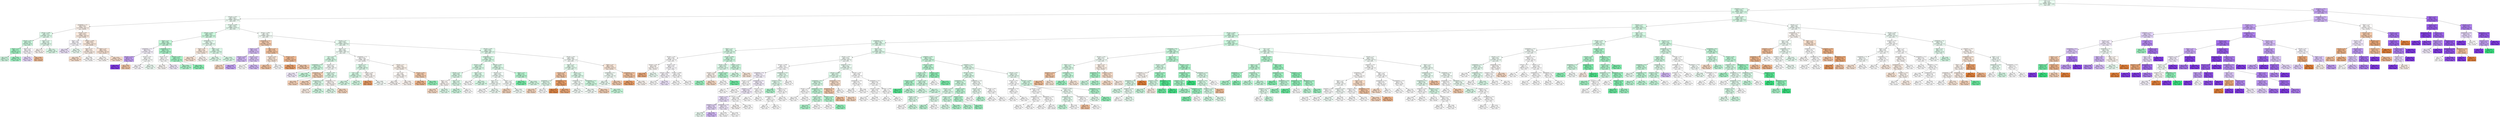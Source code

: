 digraph Tree {
node [shape=box, style="filled", color="black"] ;
0 [label="CCR <= 5.5\ngini = 0.66\nsamples = 48239\nvalue = [13710, 19041, 15488]\nclass = DCP", fillcolor="#eafcf1"] ;
1 [label="graphSize <= 22.5\ngini = 0.654\nsamples = 42785\nvalue = [12310, 18191, 12284]\nclass = DCP", fillcolor="#d9fae7"] ;
0 -> 1 [labeldistance=2.5, labelangle=45, headlabel="True"] ;
2 [label="sdComm <= 0.02\ngini = 0.655\nsamples = 26610\nvalue = [9308, 10616, 6686]\nclass = DCP", fillcolor="#f0fdf5"] ;
1 -> 2 ;
3 [label="graphDepth <= 3.5\ngini = 0.626\nsamples = 5312\nvalue = [2354, 2042, 916]\nclass = DLS/DC", fillcolor="#fdf3ec"] ;
2 -> 3 ;
4 [label="sdComp <= 0.065\ngini = 0.58\nsamples = 1156\nvalue = [462, 578, 116]\nclass = DCP", fillcolor="#defbea"] ;
3 -> 4 ;
5 [label="sdComp <= 0.02\ngini = 0.642\nsamples = 204\nvalue = [56, 94, 54]\nclass = DCP", fillcolor="#ccf8df"] ;
4 -> 5 ;
6 [label="nbproc <= 4.5\ngini = 0.57\nsamples = 116\nvalue = [26, 68, 22]\nclass = DCP", fillcolor="#a3f3c4"] ;
5 -> 6 ;
7 [label="gini = 0.611\nsamples = 12\nvalue = [4, 6, 2]\nclass = DCP", fillcolor="#cef8e0"] ;
6 -> 7 ;
8 [label="gini = 0.563\nsamples = 104\nvalue = [22, 62, 20]\nclass = DCP", fillcolor="#9ef2c2"] ;
6 -> 8 ;
9 [label="nbproc <= 4.5\ngini = 0.664\nsamples = 88\nvalue = [30, 26, 32]\nclass = None", fillcolor="#fbf8fe"] ;
5 -> 9 ;
10 [label="gini = 0.567\nsamples = 46\nvalue = [4, 18, 24]\nclass = None", fillcolor="#e4d5f9"] ;
9 -> 10 ;
11 [label="gini = 0.544\nsamples = 42\nvalue = [26, 8, 8]\nclass = DLS/DC", fillcolor="#f1bc96"] ;
9 -> 11 ;
12 [label="nbproc <= 4.5\ngini = 0.555\nsamples = 952\nvalue = [406, 484, 62]\nclass = DCP", fillcolor="#e3fbed"] ;
4 -> 12 ;
13 [label="gini = 0.571\nsamples = 172\nvalue = [82, 76, 14]\nclass = DLS/DC", fillcolor="#fdf7f3"] ;
12 -> 13 ;
14 [label="gini = 0.55\nsamples = 780\nvalue = [324, 408, 48]\nclass = DCP", fillcolor="#dbfae8"] ;
12 -> 14 ;
15 [label="sdComp <= 0.02\ngini = 0.632\nsamples = 4156\nvalue = [1892, 1464, 800]\nclass = DLS/DC", fillcolor="#fbebe0"] ;
3 -> 15 ;
16 [label="nbproc <= 4.5\ngini = 0.666\nsamples = 420\nvalue = [140, 132, 148]\nclass = None", fillcolor="#fbf9fe"] ;
15 -> 16 ;
17 [label="gini = 0.639\nsamples = 172\nvalue = [60, 36, 76]\nclass = None", fillcolor="#ede3fb"] ;
16 -> 17 ;
18 [label="gini = 0.662\nsamples = 248\nvalue = [80, 96, 72]\nclass = DCP", fillcolor="#ecfdf3"] ;
16 -> 18 ;
19 [label="sdComp <= 0.065\ngini = 0.623\nsamples = 3736\nvalue = [1752, 1332, 652]\nclass = DLS/DC", fillcolor="#fae9dc"] ;
15 -> 19 ;
20 [label="nbproc <= 4.5\ngini = 0.621\nsamples = 1474\nvalue = [674, 556, 244]\nclass = DLS/DC", fillcolor="#fcefe6"] ;
19 -> 20 ;
21 [label="gini = 0.627\nsamples = 630\nvalue = [306, 192, 132]\nclass = DLS/DC", fillcolor="#f8decb"] ;
20 -> 21 ;
22 [label="gini = 0.606\nsamples = 844\nvalue = [368, 364, 112]\nclass = DLS/DC", fillcolor="#fffefd"] ;
20 -> 22 ;
23 [label="nbproc <= 4.5\ngini = 0.623\nsamples = 2262\nvalue = [1078, 776, 408]\nclass = DLS/DC", fillcolor="#fae5d7"] ;
19 -> 23 ;
24 [label="gini = 0.615\nsamples = 726\nvalue = [318, 300, 108]\nclass = DLS/DC", fillcolor="#fefaf7"] ;
23 -> 24 ;
25 [label="gini = 0.621\nsamples = 1536\nvalue = [760, 476, 300]\nclass = DLS/DC", fillcolor="#f8ddca"] ;
23 -> 25 ;
26 [label="sdComm <= 0.065\ngini = 0.658\nsamples = 21298\nvalue = [6954, 8574, 5770]\nclass = DCP", fillcolor="#e9fcf1"] ;
2 -> 26 ;
27 [label="sdComp <= 0.065\ngini = 0.642\nsamples = 5476\nvalue = [1454, 2528, 1494]\nclass = DCP", fillcolor="#ccf8de"] ;
26 -> 27 ;
28 [label="nbproc <= 4.5\ngini = 0.586\nsamples = 1986\nvalue = [264, 1064, 658]\nclass = DCP", fillcolor="#c2f7d8"] ;
27 -> 28 ;
29 [label="graphDepth <= 3.5\ngini = 0.637\nsamples = 564\nvalue = [110, 216, 238]\nclass = None", fillcolor="#f7f2fd"] ;
28 -> 29 ;
30 [label="sdComp <= 0.02\ngini = 0.517\nsamples = 48\nvalue = [14, 4, 30]\nclass = None", fillcolor="#c4a2f3"] ;
29 -> 30 ;
31 [label="gini = 0.0\nsamples = 24\nvalue = [0, 0, 24]\nclass = None", fillcolor="#8139e5"] ;
30 -> 31 ;
32 [label="gini = 0.569\nsamples = 24\nvalue = [14, 4, 6]\nclass = DLS/DC", fillcolor="#f3c7a7"] ;
30 -> 32 ;
33 [label="sdComp <= 0.02\ngini = 0.634\nsamples = 516\nvalue = [96, 212, 208]\nclass = DCP", fillcolor="#fcfffd"] ;
29 -> 33 ;
34 [label="gini = 0.653\nsamples = 352\nvalue = [84, 132, 136]\nclass = None", fillcolor="#fdfbff"] ;
33 -> 34 ;
35 [label="gini = 0.564\nsamples = 164\nvalue = [12, 80, 72]\nclass = DCP", fillcolor="#eefdf4"] ;
33 -> 35 ;
36 [label="graphDepth <= 3.5\ngini = 0.545\nsamples = 1422\nvalue = [154, 848, 420]\nclass = DCP", fillcolor="#aaf4c9"] ;
28 -> 36 ;
37 [label="sdComp <= 0.02\ngini = 0.657\nsamples = 150\nvalue = [38, 56, 56]\nclass = DCP", fillcolor="#ffffff"] ;
36 -> 37 ;
38 [label="gini = 0.664\nsamples = 82\nvalue = [30, 28, 24]\nclass = DLS/DC", fillcolor="#fefaf8"] ;
37 -> 38 ;
39 [label="gini = 0.595\nsamples = 68\nvalue = [8, 28, 32]\nclass = None", fillcolor="#f2ebfc"] ;
37 -> 39 ;
40 [label="sdComp <= 0.02\ngini = 0.522\nsamples = 1272\nvalue = [116, 792, 364]\nclass = DCP", fillcolor="#a2f3c4"] ;
36 -> 40 ;
41 [label="gini = 0.544\nsamples = 916\nvalue = [92, 544, 280]\nclass = DCP", fillcolor="#adf4cb"] ;
40 -> 41 ;
42 [label="gini = 0.454\nsamples = 356\nvalue = [24, 248, 84]\nclass = DCP", fillcolor="#88efb3"] ;
40 -> 42 ;
43 [label="graphDepth <= 3.5\ngini = 0.65\nsamples = 3490\nvalue = [1190, 1464, 836]\nclass = DCP", fillcolor="#e7fcf0"] ;
27 -> 43 ;
44 [label="nbproc <= 4.5\ngini = 0.635\nsamples = 698\nvalue = [316, 242, 140]\nclass = DLS/DC", fillcolor="#fbebdf"] ;
43 -> 44 ;
45 [label="gini = 0.629\nsamples = 466\nvalue = [220, 154, 92]\nclass = DLS/DC", fillcolor="#fae4d5"] ;
44 -> 45 ;
46 [label="gini = 0.642\nsamples = 232\nvalue = [96, 88, 48]\nclass = DLS/DC", fillcolor="#fef8f4"] ;
44 -> 46 ;
47 [label="nbproc <= 4.5\ngini = 0.648\nsamples = 2792\nvalue = [874, 1222, 696]\nclass = DCP", fillcolor="#dbfae8"] ;
43 -> 47 ;
48 [label="gini = 0.655\nsamples = 1030\nvalue = [322, 432, 276]\nclass = DCP", fillcolor="#e0fbeb"] ;
47 -> 48 ;
49 [label="gini = 0.644\nsamples = 1762\nvalue = [552, 790, 420]\nclass = DCP", fillcolor="#d8fae6"] ;
47 -> 49 ;
50 [label="sdComp <= 0.065\ngini = 0.66\nsamples = 15822\nvalue = [5500, 6046, 4276]\nclass = DCP", fillcolor="#f5fef8"] ;
26 -> 50 ;
51 [label="graphDepth <= 3.5\ngini = 0.598\nsamples = 1794\nvalue = [980, 430, 384]\nclass = DLS/DC", fillcolor="#f5ccaf"] ;
50 -> 51 ;
52 [label="nbproc <= 4.5\ngini = 0.623\nsamples = 278\nvalue = [68, 70, 140]\nclass = None", fillcolor="#d5bcf6"] ;
51 -> 52 ;
53 [label="sdComp <= 0.02\ngini = 0.593\nsamples = 74\nvalue = [22, 12, 40]\nclass = None", fillcolor="#d3baf6"] ;
52 -> 53 ;
54 [label="gini = 0.48\nsamples = 20\nvalue = [12, 0, 8]\nclass = DLS/DC", fillcolor="#f6d5bd"] ;
53 -> 54 ;
55 [label="gini = 0.565\nsamples = 54\nvalue = [10, 12, 32]\nclass = None", fillcolor="#c3a1f3"] ;
53 -> 55 ;
56 [label="sdComp <= 0.02\ngini = 0.628\nsamples = 204\nvalue = [46, 58, 100]\nclass = None", fillcolor="#dbc6f8"] ;
52 -> 56 ;
57 [label="gini = 0.625\nsamples = 48\nvalue = [8, 20, 20]\nclass = DCP", fillcolor="#ffffff"] ;
56 -> 57 ;
58 [label="gini = 0.618\nsamples = 156\nvalue = [38, 38, 80]\nclass = None", fillcolor="#d2b9f6"] ;
56 -> 58 ;
59 [label="nbproc <= 4.5\ngini = 0.556\nsamples = 1516\nvalue = [912, 360, 244]\nclass = DLS/DC", fillcolor="#f3c3a0"] ;
51 -> 59 ;
60 [label="sdComp <= 0.02\ngini = 0.655\nsamples = 332\nvalue = [140, 96, 96]\nclass = DLS/DC", fillcolor="#fae8da"] ;
59 -> 60 ;
61 [label="gini = 0.574\nsamples = 172\nvalue = [100, 36, 36]\nclass = DLS/DC", fillcolor="#f3c4a2"] ;
60 -> 61 ;
62 [label="gini = 0.656\nsamples = 160\nvalue = [40, 60, 60]\nclass = DCP", fillcolor="#ffffff"] ;
60 -> 62 ;
63 [label="sdComp <= 0.02\ngini = 0.51\nsamples = 1184\nvalue = [772, 264, 148]\nclass = DLS/DC", fillcolor="#f1b992"] ;
59 -> 63 ;
64 [label="gini = 0.344\nsamples = 384\nvalue = [304, 64, 16]\nclass = DLS/DC", fillcolor="#eca06a"] ;
63 -> 64 ;
65 [label="gini = 0.568\nsamples = 800\nvalue = [468, 200, 132]\nclass = DLS/DC", fillcolor="#f3c7a7"] ;
63 -> 65 ;
66 [label="sdComm <= 0.2\ngini = 0.659\nsamples = 14028\nvalue = [4520, 5616, 3892]\nclass = DCP", fillcolor="#e8fcf0"] ;
50 -> 66 ;
67 [label="nbproc <= 4.5\ngini = 0.656\nsamples = 6984\nvalue = [2474, 2748, 1762]\nclass = DCP", fillcolor="#f3fdf7"] ;
66 -> 67 ;
68 [label="CCR <= 0.55\ngini = 0.654\nsamples = 2024\nvalue = [580, 862, 582]\nclass = DCP", fillcolor="#d9fae7"] ;
67 -> 68 ;
69 [label="graphDepth <= 3.5\ngini = 0.636\nsamples = 1128\nvalue = [264, 532, 332]\nclass = DCP", fillcolor="#cdf8df"] ;
68 -> 69 ;
70 [label="gini = 0.663\nsamples = 116\nvalue = [36, 36, 44]\nclass = None", fillcolor="#f2ebfc"] ;
69 -> 70 ;
71 [label="gini = 0.628\nsamples = 1012\nvalue = [228, 496, 288]\nclass = DCP", fillcolor="#c6f8db"] ;
69 -> 71 ;
72 [label="sdComp <= 0.2\ngini = 0.662\nsamples = 896\nvalue = [316, 330, 250]\nclass = DCP", fillcolor="#fafefc"] ;
68 -> 72 ;
73 [label="graphDepth <= 3.5\ngini = 0.609\nsamples = 306\nvalue = [162, 76, 68]\nclass = DLS/DC", fillcolor="#f5d0b5"] ;
72 -> 73 ;
74 [label="gini = 0.604\nsamples = 60\nvalue = [32, 12, 16]\nclass = DLS/DC", fillcolor="#f6d1b7"] ;
73 -> 74 ;
75 [label="gini = 0.608\nsamples = 246\nvalue = [130, 64, 52]\nclass = DLS/DC", fillcolor="#f6d1b7"] ;
73 -> 75 ;
76 [label="sdComp <= 0.65\ngini = 0.651\nsamples = 590\nvalue = [154, 254, 182]\nclass = DCP", fillcolor="#dcfae9"] ;
72 -> 76 ;
77 [label="graphDepth <= 3.5\ngini = 0.609\nsamples = 322\nvalue = [48, 156, 118]\nclass = DCP", fillcolor="#dafae8"] ;
76 -> 77 ;
78 [label="gini = 0.615\nsamples = 26\nvalue = [12, 4, 10]\nclass = DLS/DC", fillcolor="#fcefe6"] ;
77 -> 78 ;
79 [label="gini = 0.588\nsamples = 296\nvalue = [36, 152, 108]\nclass = DCP", fillcolor="#d1f9e2"] ;
77 -> 79 ;
80 [label="graphDepth <= 3.5\ngini = 0.653\nsamples = 268\nvalue = [106, 98, 64]\nclass = DLS/DC", fillcolor="#fef9f6"] ;
76 -> 80 ;
81 [label="gini = 0.654\nsamples = 138\nvalue = [36, 58, 44]\nclass = DCP", fillcolor="#e2fbec"] ;
80 -> 81 ;
82 [label="gini = 0.592\nsamples = 130\nvalue = [70, 40, 20]\nclass = DLS/DC", fillcolor="#f6d5bd"] ;
80 -> 82 ;
83 [label="graphDepth <= 3.5\ngini = 0.653\nsamples = 4960\nvalue = [1894, 1886, 1180]\nclass = DLS/DC", fillcolor="#fffffe"] ;
67 -> 83 ;
84 [label="sdComp <= 0.2\ngini = 0.657\nsamples = 1620\nvalue = [466, 668, 486]\nclass = DCP", fillcolor="#dffbeb"] ;
83 -> 84 ;
85 [label="CCR <= 0.55\ngini = 0.648\nsamples = 1152\nvalue = [294, 510, 348]\nclass = DCP", fillcolor="#d7fae6"] ;
84 -> 85 ;
86 [label="gini = 0.648\nsamples = 1100\nvalue = [282, 486, 332]\nclass = DCP", fillcolor="#d7fae6"] ;
85 -> 86 ;
87 [label="gini = 0.639\nsamples = 52\nvalue = [12, 24, 16]\nclass = DCP", fillcolor="#d3f9e3"] ;
85 -> 87 ;
88 [label="sdComp <= 0.65\ngini = 0.664\nsamples = 468\nvalue = [172, 158, 138]\nclass = DLS/DC", fillcolor="#fef9f6"] ;
84 -> 88 ;
89 [label="gini = 0.298\nsamples = 44\nvalue = [36, 8, 0]\nclass = DLS/DC", fillcolor="#eb9d65"] ;
88 -> 89 ;
90 [label="gini = 0.666\nsamples = 424\nvalue = [136, 150, 138]\nclass = DCP", fillcolor="#f7fefa"] ;
88 -> 90 ;
91 [label="sdComp <= 0.2\ngini = 0.641\nsamples = 3340\nvalue = [1428, 1218, 694]\nclass = DLS/DC", fillcolor="#fcf3eb"] ;
83 -> 91 ;
92 [label="CCR <= 0.55\ngini = 0.644\nsamples = 2906\nvalue = [1182, 1106, 618]\nclass = DLS/DC", fillcolor="#fefaf7"] ;
91 -> 92 ;
93 [label="gini = 0.644\nsamples = 2578\nvalue = [1046, 986, 546]\nclass = DLS/DC", fillcolor="#fefaf8"] ;
92 -> 93 ;
94 [label="gini = 0.646\nsamples = 328\nvalue = [136, 120, 72]\nclass = DLS/DC", fillcolor="#fdf5f0"] ;
92 -> 94 ;
95 [label="sdComp <= 0.65\ngini = 0.581\nsamples = 434\nvalue = [246, 112, 76]\nclass = DLS/DC", fillcolor="#f4cbad"] ;
91 -> 95 ;
96 [label="gini = 0.499\nsamples = 336\nvalue = [224, 48, 64]\nclass = DLS/DC", fillcolor="#f0b58b"] ;
95 -> 96 ;
97 [label="gini = 0.508\nsamples = 98\nvalue = [22, 64, 12]\nclass = DCP", fillcolor="#92f1b9"] ;
95 -> 97 ;
98 [label="sdComm <= 0.65\ngini = 0.658\nsamples = 7044\nvalue = [2046, 2868, 2130]\nclass = DCP", fillcolor="#e1fbec"] ;
66 -> 98 ;
99 [label="graphDepth <= 3.5\ngini = 0.639\nsamples = 3082\nvalue = [690, 1416, 976]\nclass = DCP", fillcolor="#d6fae5"] ;
98 -> 99 ;
100 [label="sdComp <= 0.65\ngini = 0.645\nsamples = 970\nvalue = [302, 434, 234]\nclass = DCP", fillcolor="#d8fae6"] ;
99 -> 100 ;
101 [label="sdComp <= 0.2\ngini = 0.649\nsamples = 262\nvalue = [66, 114, 82]\nclass = DCP", fillcolor="#dcfae9"] ;
100 -> 101 ;
102 [label="nbproc <= 4.5\ngini = 0.65\nsamples = 140\nvalue = [56, 52, 32]\nclass = DLS/DC", fillcolor="#fef9f6"] ;
101 -> 102 ;
103 [label="gini = 0.622\nsamples = 48\nvalue = [24, 10, 14]\nclass = DLS/DC", fillcolor="#f7dac5"] ;
102 -> 103 ;
104 [label="gini = 0.632\nsamples = 92\nvalue = [32, 42, 18]\nclass = DCP", fillcolor="#defbea"] ;
102 -> 104 ;
105 [label="nbproc <= 4.5\ngini = 0.567\nsamples = 122\nvalue = [10, 62, 50]\nclass = DCP", fillcolor="#defbea"] ;
101 -> 105 ;
106 [label="gini = 0.595\nsamples = 74\nvalue = [10, 38, 26]\nclass = DCP", fillcolor="#cef8e0"] ;
105 -> 106 ;
107 [label="gini = 0.5\nsamples = 48\nvalue = [0, 24, 24]\nclass = DCP", fillcolor="#ffffff"] ;
105 -> 107 ;
108 [label="nbproc <= 4.5\ngini = 0.639\nsamples = 708\nvalue = [236, 320, 152]\nclass = DCP", fillcolor="#dcfae9"] ;
100 -> 108 ;
109 [label="gini = 0.661\nsamples = 88\nvalue = [32, 32, 24]\nclass = DLS/DC", fillcolor="#ffffff"] ;
108 -> 109 ;
110 [label="gini = 0.633\nsamples = 620\nvalue = [204, 288, 128]\nclass = DCP", fillcolor="#d7fae6"] ;
108 -> 110 ;
111 [label="sdComp <= 0.65\ngini = 0.627\nsamples = 2112\nvalue = [388, 982, 742]\nclass = DCP", fillcolor="#dcfae9"] ;
99 -> 111 ;
112 [label="sdComp <= 0.2\ngini = 0.645\nsamples = 1350\nvalue = [292, 554, 504]\nclass = DCP", fillcolor="#f3fdf8"] ;
111 -> 112 ;
113 [label="nbproc <= 4.5\ngini = 0.611\nsamples = 844\nvalue = [120, 374, 350]\nclass = DCP", fillcolor="#f5fef9"] ;
112 -> 113 ;
114 [label="gini = 0.666\nsamples = 276\nvalue = [88, 94, 94]\nclass = DCP", fillcolor="#ffffff"] ;
113 -> 114 ;
115 [label="gini = 0.551\nsamples = 568\nvalue = [32, 280, 256]\nclass = DCP", fillcolor="#f0fdf5"] ;
113 -> 115 ;
116 [label="nbproc <= 4.5\ngini = 0.665\nsamples = 506\nvalue = [172, 180, 154]\nclass = DCP", fillcolor="#fafefc"] ;
112 -> 116 ;
117 [label="gini = 0.625\nsamples = 32\nvalue = [16, 8, 8]\nclass = DLS/DC", fillcolor="#f6d5bd"] ;
116 -> 117 ;
118 [label="gini = 0.665\nsamples = 474\nvalue = [156, 172, 146]\nclass = DCP", fillcolor="#f5fef9"] ;
116 -> 118 ;
119 [label="nbproc <= 4.5\ngini = 0.571\nsamples = 762\nvalue = [96, 428, 238]\nclass = DCP", fillcolor="#b7f6d1"] ;
111 -> 119 ;
120 [label="gini = 0.357\nsamples = 206\nvalue = [0, 158, 48]\nclass = DCP", fillcolor="#75eda7"] ;
119 -> 120 ;
121 [label="gini = 0.618\nsamples = 556\nvalue = [96, 270, 190]\nclass = DCP", fillcolor="#d4f9e3"] ;
119 -> 121 ;
122 [label="sdComp <= 0.65\ngini = 0.664\nsamples = 3962\nvalue = [1356, 1452, 1154]\nclass = DCP", fillcolor="#f8fefa"] ;
98 -> 122 ;
123 [label="nbproc <= 4.5\ngini = 0.661\nsamples = 2774\nvalue = [842, 1100, 832]\nclass = DCP", fillcolor="#e5fcee"] ;
122 -> 123 ;
124 [label="sdComp <= 0.2\ngini = 0.582\nsamples = 326\nvalue = [186, 68, 72]\nclass = DLS/DC", fillcolor="#f3c6a6"] ;
123 -> 124 ;
125 [label="graphDepth <= 3.5\ngini = 0.643\nsamples = 128\nvalue = [28, 56, 44]\nclass = DCP", fillcolor="#e3fbed"] ;
124 -> 125 ;
126 [label="gini = 0.552\nsamples = 46\nvalue = [26, 16, 4]\nclass = DLS/DC", fillcolor="#f6d5bd"] ;
125 -> 126 ;
127 [label="gini = 0.523\nsamples = 82\nvalue = [2, 40, 40]\nclass = DCP", fillcolor="#ffffff"] ;
125 -> 127 ;
128 [label="graphDepth <= 3.5\ngini = 0.34\nsamples = 198\nvalue = [158, 12, 28]\nclass = DLS/DC", fillcolor="#eb9f68"] ;
124 -> 128 ;
129 [label="gini = 0.117\nsamples = 64\nvalue = [60, 0, 4]\nclass = DLS/DC", fillcolor="#e78946"] ;
128 -> 129 ;
130 [label="gini = 0.425\nsamples = 134\nvalue = [98, 12, 24]\nclass = DLS/DC", fillcolor="#eeaa7a"] ;
128 -> 130 ;
131 [label="sdComp <= 0.2\ngini = 0.654\nsamples = 2448\nvalue = [656, 1032, 760]\nclass = DCP", fillcolor="#dffbeb"] ;
123 -> 131 ;
132 [label="graphDepth <= 3.5\ngini = 0.66\nsamples = 1074\nvalue = [290, 408, 376]\nclass = DCP", fillcolor="#f6fef9"] ;
131 -> 132 ;
133 [label="gini = 0.617\nsamples = 330\nvalue = [50, 144, 136]\nclass = DCP", fillcolor="#f7fefa"] ;
132 -> 133 ;
134 [label="gini = 0.666\nsamples = 744\nvalue = [240, 264, 240]\nclass = DCP", fillcolor="#f6fef9"] ;
132 -> 134 ;
135 [label="graphDepth <= 3.5\ngini = 0.645\nsamples = 1374\nvalue = [366, 624, 384]\nclass = DCP", fillcolor="#cff9e0"] ;
131 -> 135 ;
136 [label="gini = 0.614\nsamples = 200\nvalue = [104, 48, 48]\nclass = DLS/DC", fillcolor="#f5d1b6"] ;
135 -> 136 ;
137 [label="gini = 0.628\nsamples = 1174\nvalue = [262, 576, 336]\nclass = DCP", fillcolor="#c6f8db"] ;
135 -> 137 ;
138 [label="nbproc <= 4.5\ngini = 0.652\nsamples = 1188\nvalue = [514, 352, 322]\nclass = DLS/DC", fillcolor="#fae7d9"] ;
122 -> 138 ;
139 [label="graphDepth <= 3.5\ngini = 0.655\nsamples = 550\nvalue = [136, 218, 196]\nclass = DCP", fillcolor="#f3fdf7"] ;
138 -> 139 ;
140 [label="gini = 0.597\nsamples = 384\nvalue = [46, 180, 158]\nclass = DCP", fillcolor="#ecfcf3"] ;
139 -> 140 ;
141 [label="gini = 0.601\nsamples = 166\nvalue = [90, 38, 38]\nclass = DLS/DC", fillcolor="#f4ccaf"] ;
139 -> 141 ;
142 [label="graphDepth <= 3.5\ngini = 0.566\nsamples = 638\nvalue = [378, 134, 126]\nclass = DLS/DC", fillcolor="#f2c29f"] ;
138 -> 142 ;
143 [label="gini = 0.35\nsamples = 338\nvalue = [268, 38, 32]\nclass = DLS/DC", fillcolor="#eb9e67"] ;
142 -> 143 ;
144 [label="gini = 0.665\nsamples = 300\nvalue = [110, 96, 94]\nclass = DLS/DC", fillcolor="#fdf6f1"] ;
142 -> 144 ;
145 [label="sdComm <= 0.65\ngini = 0.626\nsamples = 16175\nvalue = [3002, 7575, 5598]\nclass = DCP", fillcolor="#dafae7"] ;
1 -> 145 ;
146 [label="sdComp <= 0.2\ngini = 0.613\nsamples = 13540\nvalue = [2186, 6622, 4732]\nclass = DCP", fillcolor="#d5f9e4"] ;
145 -> 146 ;
147 [label="sdComp <= 0.065\ngini = 0.626\nsamples = 10124\nvalue = [1948, 4820, 3356]\nclass = DCP", fillcolor="#d4f9e4"] ;
146 -> 147 ;
148 [label="graphDepth <= 6.5\ngini = 0.598\nsamples = 5098\nvalue = [650, 2476, 1972]\nclass = DCP", fillcolor="#dffbeb"] ;
147 -> 148 ;
149 [label="nbproc <= 4.5\ngini = 0.647\nsamples = 932\nvalue = [232, 412, 288]\nclass = DCP", fillcolor="#d9fae7"] ;
148 -> 149 ;
150 [label="sdComm <= 0.02\ngini = 0.638\nsamples = 338\nvalue = [66, 136, 136]\nclass = DCP", fillcolor="#ffffff"] ;
149 -> 150 ;
151 [label="sdComp <= 0.02\ngini = 0.665\nsamples = 66\nvalue = [24, 22, 20]\nclass = DLS/DC", fillcolor="#fef9f6"] ;
150 -> 151 ;
152 [label="gini = 0.449\nsamples = 28\nvalue = [20, 4, 4]\nclass = DLS/DC", fillcolor="#eeab7b"] ;
151 -> 152 ;
153 [label="gini = 0.587\nsamples = 38\nvalue = [4, 18, 16]\nclass = DCP", fillcolor="#edfdf4"] ;
151 -> 153 ;
154 [label="sdComp <= 0.02\ngini = 0.619\nsamples = 272\nvalue = [42, 114, 116]\nclass = None", fillcolor="#fdfcff"] ;
150 -> 154 ;
155 [label="sdComm <= 0.065\ngini = 0.582\nsamples = 104\nvalue = [10, 46, 48]\nclass = None", fillcolor="#fbf8fe"] ;
154 -> 155 ;
156 [label="gini = 0.585\nsamples = 80\nvalue = [8, 36, 36]\nclass = DCP", fillcolor="#ffffff"] ;
155 -> 156 ;
157 [label="gini = 0.569\nsamples = 24\nvalue = [2, 10, 12]\nclass = None", fillcolor="#ede3fb"] ;
155 -> 157 ;
158 [label="sdComm <= 0.065\ngini = 0.636\nsamples = 168\nvalue = [32, 68, 68]\nclass = DCP", fillcolor="#ffffff"] ;
154 -> 158 ;
159 [label="gini = 0.618\nsamples = 104\nvalue = [16, 44, 44]\nclass = DCP", fillcolor="#ffffff"] ;
158 -> 159 ;
160 [label="gini = 0.656\nsamples = 64\nvalue = [16, 24, 24]\nclass = DCP", fillcolor="#ffffff"] ;
158 -> 160 ;
161 [label="sdComm <= 0.065\ngini = 0.641\nsamples = 594\nvalue = [166, 276, 152]\nclass = DCP", fillcolor="#ccf8df"] ;
149 -> 161 ;
162 [label="sdComp <= 0.02\ngini = 0.639\nsamples = 376\nvalue = [128, 168, 80]\nclass = DCP", fillcolor="#dffbeb"] ;
161 -> 162 ;
163 [label="sdComm <= 0.02\ngini = 0.638\nsamples = 202\nvalue = [86, 76, 40]\nclass = DLS/DC", fillcolor="#fdf5ef"] ;
162 -> 163 ;
164 [label="gini = 0.491\nsamples = 68\nvalue = [20, 44, 4]\nclass = DCP", fillcolor="#9cf2c0"] ;
163 -> 164 ;
165 [label="gini = 0.628\nsamples = 134\nvalue = [66, 32, 36]\nclass = DLS/DC", fillcolor="#f7d8c2"] ;
163 -> 165 ;
166 [label="sdComm <= 0.02\ngini = 0.609\nsamples = 174\nvalue = [42, 92, 40]\nclass = DCP", fillcolor="#b4f5cf"] ;
162 -> 166 ;
167 [label="gini = 0.658\nsamples = 108\nvalue = [28, 40, 40]\nclass = DCP", fillcolor="#ffffff"] ;
166 -> 167 ;
168 [label="gini = 0.334\nsamples = 66\nvalue = [14, 52, 0]\nclass = DCP", fillcolor="#6eeca3"] ;
166 -> 168 ;
169 [label="sdComp <= 0.02\ngini = 0.615\nsamples = 218\nvalue = [38, 108, 72]\nclass = DCP", fillcolor="#cef9e0"] ;
161 -> 169 ;
170 [label="gini = 0.601\nsamples = 200\nvalue = [28, 100, 72]\nclass = DCP", fillcolor="#d4f9e3"] ;
169 -> 170 ;
171 [label="gini = 0.494\nsamples = 18\nvalue = [10, 8, 0]\nclass = DLS/DC", fillcolor="#fae6d7"] ;
169 -> 171 ;
172 [label="nbproc <= 4.5\ngini = 0.581\nsamples = 4166\nvalue = [418, 2064, 1684]\nclass = DCP", fillcolor="#e1fbec"] ;
148 -> 172 ;
173 [label="sdComp <= 0.02\ngini = 0.614\nsamples = 1926\nvalue = [282, 848, 796]\nclass = DCP", fillcolor="#f6fef9"] ;
172 -> 173 ;
174 [label="sdComm <= 0.065\ngini = 0.59\nsamples = 1058\nvalue = [114, 470, 474]\nclass = None", fillcolor="#fefeff"] ;
173 -> 174 ;
175 [label="graphDepth <= 9.0\ngini = 0.611\nsamples = 718\nvalue = [102, 294, 322]\nclass = None", fillcolor="#f7f2fd"] ;
174 -> 175 ;
176 [label="sdComm <= 0.02\ngini = 0.529\nsamples = 132\nvalue = [4, 64, 64]\nclass = DCP", fillcolor="#ffffff"] ;
175 -> 176 ;
177 [label="gini = 0.5\nsamples = 72\nvalue = [0, 36, 36]\nclass = DCP", fillcolor="#ffffff"] ;
176 -> 177 ;
178 [label="gini = 0.56\nsamples = 60\nvalue = [4, 28, 28]\nclass = DCP", fillcolor="#ffffff"] ;
176 -> 178 ;
179 [label="graphDepth <= 25.5\ngini = 0.624\nsamples = 586\nvalue = [98, 230, 258]\nclass = None", fillcolor="#f5effd"] ;
175 -> 179 ;
180 [label="graphSize <= 75.0\ngini = 0.639\nsamples = 452\nvalue = [92, 166, 194]\nclass = None", fillcolor="#f3ecfc"] ;
179 -> 180 ;
181 [label="sdComm <= 0.02\ngini = 0.631\nsamples = 272\nvalue = [52, 96, 124]\nclass = None", fillcolor="#ebe0fb"] ;
180 -> 181 ;
182 [label="graphSize <= 40.0\ngini = 0.594\nsamples = 160\nvalue = [20, 60, 80]\nclass = None", fillcolor="#e6d7fa"] ;
181 -> 182 ;
183 [label="gini = 0.499\nsamples = 84\nvalue = [0, 44, 40]\nclass = DCP", fillcolor="#edfdf4"] ;
182 -> 183 ;
184 [label="gini = 0.609\nsamples = 76\nvalue = [20, 16, 40]\nclass = None", fillcolor="#d2b8f6"] ;
182 -> 184 ;
185 [label="graphDepth <= 13.5\ngini = 0.661\nsamples = 112\nvalue = [32, 36, 44]\nclass = None", fillcolor="#f2eafc"] ;
181 -> 185 ;
186 [label="gini = 0.659\nsamples = 76\nvalue = [28, 20, 28]\nclass = DLS/DC", fillcolor="#ffffff"] ;
185 -> 186 ;
187 [label="gini = 0.593\nsamples = 36\nvalue = [4, 16, 16]\nclass = DCP", fillcolor="#ffffff"] ;
185 -> 187 ;
188 [label="sdComm <= 0.02\ngini = 0.648\nsamples = 180\nvalue = [40, 70, 70]\nclass = DCP", fillcolor="#ffffff"] ;
180 -> 188 ;
189 [label="gini = 0.666\nsamples = 80\nvalue = [28, 26, 26]\nclass = DLS/DC", fillcolor="#fefaf8"] ;
188 -> 189 ;
190 [label="gini = 0.598\nsamples = 100\nvalue = [12, 44, 44]\nclass = DCP", fillcolor="#ffffff"] ;
188 -> 190 ;
191 [label="sdComm <= 0.02\ngini = 0.542\nsamples = 134\nvalue = [6, 64, 64]\nclass = DCP", fillcolor="#ffffff"] ;
179 -> 191 ;
192 [label="gini = 0.5\nsamples = 64\nvalue = [0, 32, 32]\nclass = DCP", fillcolor="#ffffff"] ;
191 -> 192 ;
193 [label="gini = 0.575\nsamples = 70\nvalue = [6, 32, 32]\nclass = DCP", fillcolor="#ffffff"] ;
191 -> 193 ;
194 [label="graphDepth <= 25.5\ngini = 0.531\nsamples = 340\nvalue = [12, 176, 152]\nclass = DCP", fillcolor="#e6fcef"] ;
174 -> 194 ;
195 [label="graphSize <= 40.0\ngini = 0.51\nsamples = 312\nvalue = [4, 166, 142]\nclass = DCP", fillcolor="#e3fbed"] ;
194 -> 195 ;
196 [label="gini = 0.469\nsamples = 96\nvalue = [0, 60, 36]\nclass = DCP", fillcolor="#b0f5cd"] ;
195 -> 196 ;
197 [label="graphSize <= 75.0\ngini = 0.518\nsamples = 216\nvalue = [4, 106, 106]\nclass = DCP", fillcolor="#ffffff"] ;
195 -> 197 ;
198 [label="graphDepth <= 12.5\ngini = 0.5\nsamples = 112\nvalue = [0, 56, 56]\nclass = DCP", fillcolor="#ffffff"] ;
197 -> 198 ;
199 [label="gini = 0.5\nsamples = 48\nvalue = [0, 24, 24]\nclass = DCP", fillcolor="#ffffff"] ;
198 -> 199 ;
200 [label="gini = 0.5\nsamples = 64\nvalue = [0, 32, 32]\nclass = DCP", fillcolor="#ffffff"] ;
198 -> 200 ;
201 [label="gini = 0.536\nsamples = 104\nvalue = [4, 50, 50]\nclass = DCP", fillcolor="#ffffff"] ;
197 -> 201 ;
202 [label="gini = 0.663\nsamples = 28\nvalue = [8, 10, 10]\nclass = DCP", fillcolor="#ffffff"] ;
194 -> 202 ;
203 [label="graphSize <= 75.0\ngini = 0.635\nsamples = 868\nvalue = [168, 378, 322]\nclass = DCP", fillcolor="#ebfcf2"] ;
173 -> 203 ;
204 [label="sdComm <= 0.065\ngini = 0.647\nsamples = 474\nvalue = [114, 208, 152]\nclass = DCP", fillcolor="#ddfae9"] ;
203 -> 204 ;
205 [label="graphDepth <= 9.0\ngini = 0.618\nsamples = 366\nvalue = [62, 176, 128]\nclass = DCP", fillcolor="#d7fae6"] ;
204 -> 205 ;
206 [label="sdComm <= 0.02\ngini = 0.61\nsamples = 144\nvalue = [20, 62, 62]\nclass = DCP", fillcolor="#ffffff"] ;
205 -> 206 ;
207 [label="gini = 0.554\nsamples = 68\nvalue = [4, 32, 32]\nclass = DCP", fillcolor="#ffffff"] ;
206 -> 207 ;
208 [label="gini = 0.644\nsamples = 76\nvalue = [16, 30, 30]\nclass = DCP", fillcolor="#ffffff"] ;
206 -> 208 ;
209 [label="graphDepth <= 13.5\ngini = 0.612\nsamples = 222\nvalue = [42, 114, 66]\nclass = DCP", fillcolor="#c2f7d8"] ;
205 -> 209 ;
210 [label="sdComm <= 0.02\ngini = 0.608\nsamples = 134\nvalue = [22, 68, 44]\nclass = DCP", fillcolor="#caf8dd"] ;
209 -> 210 ;
211 [label="gini = 0.557\nsamples = 82\nvalue = [10, 48, 24]\nclass = DCP", fillcolor="#adf4cb"] ;
210 -> 211 ;
212 [label="gini = 0.651\nsamples = 52\nvalue = [12, 20, 20]\nclass = DCP", fillcolor="#ffffff"] ;
210 -> 212 ;
213 [label="sdComm <= 0.02\ngini = 0.613\nsamples = 88\nvalue = [20, 46, 22]\nclass = DCP", fillcolor="#b7f6d1"] ;
209 -> 213 ;
214 [label="gini = 0.653\nsamples = 42\nvalue = [10, 16, 16]\nclass = DCP", fillcolor="#ffffff"] ;
213 -> 214 ;
215 [label="gini = 0.51\nsamples = 46\nvalue = [10, 30, 6]\nclass = DCP", fillcolor="#91f1b9"] ;
213 -> 215 ;
216 [label="graphDepth <= 13.5\ngini = 0.631\nsamples = 108\nvalue = [52, 32, 24]\nclass = DLS/DC", fillcolor="#f8decb"] ;
204 -> 216 ;
217 [label="graphDepth <= 9.0\ngini = 0.582\nsamples = 92\nvalue = [52, 24, 16]\nclass = DLS/DC", fillcolor="#f4cbad"] ;
216 -> 217 ;
218 [label="gini = 0.56\nsamples = 40\nvalue = [24, 8, 8]\nclass = DLS/DC", fillcolor="#f2c09c"] ;
217 -> 218 ;
219 [label="gini = 0.592\nsamples = 52\nvalue = [28, 16, 8]\nclass = DLS/DC", fillcolor="#f6d5bd"] ;
217 -> 219 ;
220 [label="gini = 0.5\nsamples = 16\nvalue = [0, 8, 8]\nclass = DCP", fillcolor="#ffffff"] ;
216 -> 220 ;
221 [label="sdComm <= 0.02\ngini = 0.609\nsamples = 394\nvalue = [54, 170, 170]\nclass = DCP", fillcolor="#ffffff"] ;
203 -> 221 ;
222 [label="graphDepth <= 25.5\ngini = 0.661\nsamples = 132\nvalue = [36, 48, 48]\nclass = DCP", fillcolor="#ffffff"] ;
221 -> 222 ;
223 [label="gini = 0.656\nsamples = 80\nvalue = [20, 30, 30]\nclass = DCP", fillcolor="#ffffff"] ;
222 -> 223 ;
224 [label="gini = 0.666\nsamples = 52\nvalue = [16, 18, 18]\nclass = DCP", fillcolor="#ffffff"] ;
222 -> 224 ;
225 [label="graphDepth <= 25.5\ngini = 0.562\nsamples = 262\nvalue = [18, 122, 122]\nclass = DCP", fillcolor="#ffffff"] ;
221 -> 225 ;
226 [label="sdComm <= 0.065\ngini = 0.593\nsamples = 162\nvalue = [18, 72, 72]\nclass = DCP", fillcolor="#ffffff"] ;
225 -> 226 ;
227 [label="gini = 0.579\nsamples = 88\nvalue = [8, 40, 40]\nclass = DCP", fillcolor="#ffffff"] ;
226 -> 227 ;
228 [label="gini = 0.608\nsamples = 74\nvalue = [10, 32, 32]\nclass = DCP", fillcolor="#ffffff"] ;
226 -> 228 ;
229 [label="sdComm <= 0.065\ngini = 0.5\nsamples = 100\nvalue = [0, 50, 50]\nclass = DCP", fillcolor="#ffffff"] ;
225 -> 229 ;
230 [label="gini = 0.5\nsamples = 48\nvalue = [0, 24, 24]\nclass = DCP", fillcolor="#ffffff"] ;
229 -> 230 ;
231 [label="gini = 0.5\nsamples = 52\nvalue = [0, 26, 26]\nclass = DCP", fillcolor="#ffffff"] ;
229 -> 231 ;
232 [label="graphSize <= 40.0\ngini = 0.544\nsamples = 2240\nvalue = [136, 1216, 888]\nclass = DCP", fillcolor="#cff9e0"] ;
172 -> 232 ;
233 [label="sdComm <= 0.065\ngini = 0.536\nsamples = 1010\nvalue = [68, 582, 360]\nclass = DCP", fillcolor="#bbf6d4"] ;
232 -> 233 ;
234 [label="sdComp <= 0.02\ngini = 0.553\nsamples = 846\nvalue = [68, 468, 310]\nclass = DCP", fillcolor="#c5f7da"] ;
233 -> 234 ;
235 [label="sdComm <= 0.02\ngini = 0.466\nsamples = 282\nvalue = [0, 178, 104]\nclass = DCP", fillcolor="#adf4cb"] ;
234 -> 235 ;
236 [label="gini = 0.219\nsamples = 32\nvalue = [0, 28, 4]\nclass = DCP", fillcolor="#55e993"] ;
235 -> 236 ;
237 [label="gini = 0.48\nsamples = 250\nvalue = [0, 150, 100]\nclass = DCP", fillcolor="#bdf6d5"] ;
235 -> 237 ;
238 [label="sdComm <= 0.02\ngini = 0.588\nsamples = 564\nvalue = [68, 290, 206]\nclass = DCP", fillcolor="#d1f9e1"] ;
234 -> 238 ;
239 [label="gini = 0.61\nsamples = 232\nvalue = [36, 114, 82]\nclass = DCP", fillcolor="#d5f9e4"] ;
238 -> 239 ;
240 [label="gini = 0.57\nsamples = 332\nvalue = [32, 176, 124]\nclass = DCP", fillcolor="#cdf8e0"] ;
238 -> 240 ;
241 [label="sdComp <= 0.02\ngini = 0.424\nsamples = 164\nvalue = [0, 114, 50]\nclass = DCP", fillcolor="#90f0b8"] ;
233 -> 241 ;
242 [label="gini = 0.5\nsamples = 36\nvalue = [0, 18, 18]\nclass = DCP", fillcolor="#ffffff"] ;
241 -> 242 ;
243 [label="gini = 0.375\nsamples = 128\nvalue = [0, 96, 32]\nclass = DCP", fillcolor="#7beeab"] ;
241 -> 243 ;
244 [label="graphSize <= 75.0\ngini = 0.547\nsamples = 1230\nvalue = [68, 634, 528]\nclass = DCP", fillcolor="#e1fbec"] ;
232 -> 244 ;
245 [label="sdComm <= 0.065\ngini = 0.52\nsamples = 664\nvalue = [18, 358, 288]\nclass = DCP", fillcolor="#dafae8"] ;
244 -> 245 ;
246 [label="graphDepth <= 12.5\ngini = 0.511\nsamples = 468\nvalue = [10, 262, 196]\nclass = DCP", fillcolor="#cff9e0"] ;
245 -> 246 ;
247 [label="sdComm <= 0.02\ngini = 0.535\nsamples = 236\nvalue = [10, 124, 102]\nclass = DCP", fillcolor="#defbea"] ;
246 -> 247 ;
248 [label="sdComp <= 0.02\ngini = 0.507\nsamples = 174\nvalue = [2, 94, 78]\nclass = DCP", fillcolor="#defbea"] ;
247 -> 248 ;
249 [label="gini = 0.533\nsamples = 58\nvalue = [2, 28, 28]\nclass = DCP", fillcolor="#ffffff"] ;
248 -> 249 ;
250 [label="gini = 0.49\nsamples = 116\nvalue = [0, 66, 50]\nclass = DCP", fillcolor="#cff9e0"] ;
248 -> 250 ;
251 [label="sdComp <= 0.02\ngini = 0.599\nsamples = 62\nvalue = [8, 30, 24]\nclass = DCP", fillcolor="#e0fbeb"] ;
247 -> 251 ;
252 [label="gini = 0.48\nsamples = 10\nvalue = [4, 6, 0]\nclass = DCP", fillcolor="#bdf6d5"] ;
251 -> 252 ;
253 [label="gini = 0.568\nsamples = 52\nvalue = [4, 24, 24]\nclass = DCP", fillcolor="#ffffff"] ;
251 -> 253 ;
254 [label="sdComm <= 0.02\ngini = 0.482\nsamples = 232\nvalue = [0, 138, 94]\nclass = DCP", fillcolor="#c0f7d7"] ;
246 -> 254 ;
255 [label="sdComp <= 0.02\ngini = 0.49\nsamples = 112\nvalue = [0, 64, 48]\nclass = DCP", fillcolor="#cef8e0"] ;
254 -> 255 ;
256 [label="gini = 0.495\nsamples = 80\nvalue = [0, 44, 36]\nclass = DCP", fillcolor="#dbfae8"] ;
255 -> 256 ;
257 [label="gini = 0.469\nsamples = 32\nvalue = [0, 20, 12]\nclass = DCP", fillcolor="#b0f5cd"] ;
255 -> 257 ;
258 [label="sdComp <= 0.02\ngini = 0.473\nsamples = 120\nvalue = [0, 74, 46]\nclass = DCP", fillcolor="#b4f5cf"] ;
254 -> 258 ;
259 [label="gini = 0.475\nsamples = 108\nvalue = [0, 66, 42]\nclass = DCP", fillcolor="#b7f6d1"] ;
258 -> 259 ;
260 [label="gini = 0.444\nsamples = 12\nvalue = [0, 8, 4]\nclass = DCP", fillcolor="#9cf2c0"] ;
258 -> 260 ;
261 [label="graphDepth <= 12.5\ngini = 0.538\nsamples = 196\nvalue = [8, 96, 92]\nclass = DCP", fillcolor="#f7fefa"] ;
245 -> 261 ;
262 [label="sdComp <= 0.02\ngini = 0.595\nsamples = 68\nvalue = [8, 32, 28]\nclass = DCP", fillcolor="#ebfcf2"] ;
261 -> 262 ;
263 [label="gini = 0.625\nsamples = 48\nvalue = [8, 20, 20]\nclass = DCP", fillcolor="#ffffff"] ;
262 -> 263 ;
264 [label="gini = 0.48\nsamples = 20\nvalue = [0, 12, 8]\nclass = DCP", fillcolor="#bdf6d5"] ;
262 -> 264 ;
265 [label="sdComp <= 0.02\ngini = 0.5\nsamples = 128\nvalue = [0, 64, 64]\nclass = DCP", fillcolor="#ffffff"] ;
261 -> 265 ;
266 [label="gini = 0.5\nsamples = 120\nvalue = [0, 60, 60]\nclass = DCP", fillcolor="#ffffff"] ;
265 -> 266 ;
267 [label="gini = 0.5\nsamples = 8\nvalue = [0, 4, 4]\nclass = DCP", fillcolor="#ffffff"] ;
265 -> 267 ;
268 [label="sdComp <= 0.02\ngini = 0.575\nsamples = 566\nvalue = [50, 276, 240]\nclass = DCP", fillcolor="#e9fcf1"] ;
244 -> 268 ;
269 [label="sdComm <= 0.02\ngini = 0.55\nsamples = 296\nvalue = [16, 140, 140]\nclass = DCP", fillcolor="#ffffff"] ;
268 -> 269 ;
270 [label="graphDepth <= 25.5\ngini = 0.5\nsamples = 120\nvalue = [0, 60, 60]\nclass = DCP", fillcolor="#ffffff"] ;
269 -> 270 ;
271 [label="gini = 0.5\nsamples = 52\nvalue = [0, 26, 26]\nclass = DCP", fillcolor="#ffffff"] ;
270 -> 271 ;
272 [label="gini = 0.5\nsamples = 68\nvalue = [0, 34, 34]\nclass = DCP", fillcolor="#ffffff"] ;
270 -> 272 ;
273 [label="sdComm <= 0.065\ngini = 0.579\nsamples = 176\nvalue = [16, 80, 80]\nclass = DCP", fillcolor="#ffffff"] ;
269 -> 273 ;
274 [label="graphDepth <= 25.5\ngini = 0.564\nsamples = 112\nvalue = [8, 52, 52]\nclass = DCP", fillcolor="#ffffff"] ;
273 -> 274 ;
275 [label="gini = 0.64\nsamples = 40\nvalue = [8, 16, 16]\nclass = DCP", fillcolor="#ffffff"] ;
274 -> 275 ;
276 [label="gini = 0.5\nsamples = 72\nvalue = [0, 36, 36]\nclass = DCP", fillcolor="#ffffff"] ;
274 -> 276 ;
277 [label="graphDepth <= 25.5\ngini = 0.602\nsamples = 64\nvalue = [8, 28, 28]\nclass = DCP", fillcolor="#ffffff"] ;
273 -> 277 ;
278 [label="gini = 0.5\nsamples = 40\nvalue = [0, 20, 20]\nclass = DCP", fillcolor="#ffffff"] ;
277 -> 278 ;
279 [label="gini = 0.667\nsamples = 24\nvalue = [8, 8, 8]\nclass = DLS/DC", fillcolor="#ffffff"] ;
277 -> 279 ;
280 [label="sdComm <= 0.065\ngini = 0.593\nsamples = 270\nvalue = [34, 136, 100]\nclass = DCP", fillcolor="#d5f9e4"] ;
268 -> 280 ;
281 [label="sdComm <= 0.02\ngini = 0.621\nsamples = 162\nvalue = [26, 72, 64]\nclass = DCP", fillcolor="#effdf5"] ;
280 -> 281 ;
282 [label="graphDepth <= 25.5\ngini = 0.606\nsamples = 102\nvalue = [14, 48, 40]\nclass = DCP", fillcolor="#e5fcef"] ;
281 -> 282 ;
283 [label="gini = 0.486\nsamples = 48\nvalue = [0, 28, 20]\nclass = DCP", fillcolor="#c6f8db"] ;
282 -> 283 ;
284 [label="gini = 0.658\nsamples = 54\nvalue = [14, 20, 20]\nclass = DCP", fillcolor="#ffffff"] ;
282 -> 284 ;
285 [label="graphDepth <= 25.5\ngini = 0.64\nsamples = 60\nvalue = [12, 24, 24]\nclass = DCP", fillcolor="#ffffff"] ;
281 -> 285 ;
286 [label="gini = 0.56\nsamples = 20\nvalue = [12, 4, 4]\nclass = DLS/DC", fillcolor="#f2c09c"] ;
285 -> 286 ;
287 [label="gini = 0.5\nsamples = 40\nvalue = [0, 20, 20]\nclass = DCP", fillcolor="#ffffff"] ;
285 -> 287 ;
288 [label="graphDepth <= 25.5\ngini = 0.532\nsamples = 108\nvalue = [8, 64, 36]\nclass = DCP", fillcolor="#b2f5ce"] ;
280 -> 288 ;
289 [label="gini = 0.628\nsamples = 44\nvalue = [8, 20, 16]\nclass = DCP", fillcolor="#e3fbed"] ;
288 -> 289 ;
290 [label="gini = 0.43\nsamples = 64\nvalue = [0, 44, 20]\nclass = DCP", fillcolor="#93f1ba"] ;
288 -> 290 ;
291 [label="sdComm <= 0.065\ngini = 0.64\nsamples = 5026\nvalue = [1298, 2344, 1384]\nclass = DCP", fillcolor="#cbf8de"] ;
147 -> 291 ;
292 [label="graphDepth <= 9.0\ngini = 0.61\nsamples = 2084\nvalue = [684, 1052, 348]\nclass = DCP", fillcolor="#cbf8de"] ;
291 -> 292 ;
293 [label="sdComm <= 0.02\ngini = 0.627\nsamples = 752\nvalue = [298, 324, 130]\nclass = DCP", fillcolor="#f4fef8"] ;
292 -> 293 ;
294 [label="nbproc <= 4.5\ngini = 0.61\nsamples = 440\nvalue = [162, 212, 66]\nclass = DCP", fillcolor="#dbfae8"] ;
293 -> 294 ;
295 [label="graphSize <= 40.0\ngini = 0.537\nsamples = 72\nvalue = [44, 20, 8]\nclass = DLS/DC", fillcolor="#f3c5a4"] ;
294 -> 295 ;
296 [label="gini = 0.532\nsamples = 54\nvalue = [34, 12, 8]\nclass = DLS/DC", fillcolor="#f1bd97"] ;
295 -> 296 ;
297 [label="gini = 0.494\nsamples = 18\nvalue = [10, 8, 0]\nclass = DLS/DC", fillcolor="#fae6d7"] ;
295 -> 297 ;
298 [label="graphDepth <= 6.5\ngini = 0.6\nsamples = 368\nvalue = [118, 192, 58]\nclass = DCP", fillcolor="#c4f7da"] ;
294 -> 298 ;
299 [label="gini = 0.527\nsamples = 246\nvalue = [64, 154, 28]\nclass = DCP", fillcolor="#9df2c1"] ;
298 -> 299 ;
300 [label="gini = 0.647\nsamples = 122\nvalue = [54, 38, 30]\nclass = DLS/DC", fillcolor="#fae7d9"] ;
298 -> 300 ;
301 [label="nbproc <= 4.5\ngini = 0.639\nsamples = 312\nvalue = [136, 112, 64]\nclass = DLS/DC", fillcolor="#fcf0e7"] ;
293 -> 301 ;
302 [label="graphDepth <= 6.5\ngini = 0.577\nsamples = 66\nvalue = [16, 38, 12]\nclass = DCP", fillcolor="#a8f4c8"] ;
301 -> 302 ;
303 [label="gini = 0.49\nsamples = 14\nvalue = [0, 8, 6]\nclass = DCP", fillcolor="#cef8e0"] ;
302 -> 303 ;
304 [label="gini = 0.559\nsamples = 52\nvalue = [16, 30, 6]\nclass = DCP", fillcolor="#b2f5ce"] ;
302 -> 304 ;
305 [label="graphSize <= 40.0\ngini = 0.627\nsamples = 246\nvalue = [120, 74, 52]\nclass = DLS/DC", fillcolor="#f8ddca"] ;
301 -> 305 ;
306 [label="gini = 0.626\nsamples = 224\nvalue = [110, 66, 48]\nclass = DLS/DC", fillcolor="#f8dcc8"] ;
305 -> 306 ;
307 [label="gini = 0.628\nsamples = 22\nvalue = [10, 8, 4]\nclass = DLS/DC", fillcolor="#fbede3"] ;
305 -> 307 ;
308 [label="nbproc <= 4.5\ngini = 0.591\nsamples = 1332\nvalue = [386, 728, 218]\nclass = DCP", fillcolor="#b7f6d1"] ;
292 -> 308 ;
309 [label="sdComm <= 0.02\ngini = 0.597\nsamples = 484\nvalue = [178, 242, 64]\nclass = DCP", fillcolor="#d6fae5"] ;
308 -> 309 ;
310 [label="graphDepth <= 25.5\ngini = 0.629\nsamples = 272\nvalue = [116, 108, 48]\nclass = DLS/DC", fillcolor="#fef9f5"] ;
309 -> 310 ;
311 [label="graphDepth <= 13.5\ngini = 0.634\nsamples = 236\nvalue = [80, 108, 48]\nclass = DCP", fillcolor="#dbfae8"] ;
310 -> 311 ;
312 [label="gini = 0.638\nsamples = 202\nvalue = [66, 92, 44]\nclass = DCP", fillcolor="#d9fae7"] ;
311 -> 312 ;
313 [label="graphSize <= 75.0\ngini = 0.595\nsamples = 34\nvalue = [14, 16, 4]\nclass = DCP", fillcolor="#ebfcf2"] ;
311 -> 313 ;
314 [label="gini = 0.5\nsamples = 4\nvalue = [2, 2, 0]\nclass = DLS/DC", fillcolor="#ffffff"] ;
313 -> 314 ;
315 [label="gini = 0.604\nsamples = 30\nvalue = [12, 14, 4]\nclass = DCP", fillcolor="#e9fcf1"] ;
313 -> 315 ;
316 [label="gini = 0.0\nsamples = 36\nvalue = [36, 0, 0]\nclass = DLS/DC", fillcolor="#e58139"] ;
310 -> 316 ;
317 [label="graphSize <= 75.0\ngini = 0.509\nsamples = 212\nvalue = [62, 134, 16]\nclass = DCP", fillcolor="#a0f3c3"] ;
309 -> 317 ;
318 [label="graphSize <= 40.0\ngini = 0.564\nsamples = 146\nvalue = [58, 76, 12]\nclass = DCP", fillcolor="#d6fae5"] ;
317 -> 318 ;
319 [label="gini = 0.545\nsamples = 124\nvalue = [48, 68, 8]\nclass = DCP", fillcolor="#cbf8de"] ;
318 -> 319 ;
320 [label="gini = 0.628\nsamples = 22\nvalue = [10, 8, 4]\nclass = DLS/DC", fillcolor="#fbede3"] ;
318 -> 320 ;
321 [label="graphDepth <= 25.5\ngini = 0.22\nsamples = 66\nvalue = [4, 58, 4]\nclass = DCP", fillcolor="#53e891"] ;
317 -> 321 ;
322 [label="gini = 0.357\nsamples = 28\nvalue = [2, 22, 4]\nclass = DCP", fillcolor="#6beca0"] ;
321 -> 322 ;
323 [label="gini = 0.1\nsamples = 38\nvalue = [2, 36, 0]\nclass = DCP", fillcolor="#44e688"] ;
321 -> 323 ;
324 [label="sdComm <= 0.02\ngini = 0.578\nsamples = 848\nvalue = [208, 486, 154]\nclass = DCP", fillcolor="#a9f4c8"] ;
308 -> 324 ;
325 [label="graphDepth <= 25.5\ngini = 0.538\nsamples = 626\nvalue = [160, 386, 80]\nclass = DCP", fillcolor="#9ff2c2"] ;
324 -> 325 ;
326 [label="graphSize <= 40.0\ngini = 0.548\nsamples = 606\nvalue = [160, 366, 80]\nclass = DCP", fillcolor="#a4f3c5"] ;
325 -> 326 ;
327 [label="gini = 0.544\nsamples = 528\nvalue = [150, 318, 60]\nclass = DCP", fillcolor="#a7f3c7"] ;
326 -> 327 ;
328 [label="graphSize <= 75.0\ngini = 0.539\nsamples = 78\nvalue = [10, 48, 20]\nclass = DCP", fillcolor="#9ff2c2"] ;
326 -> 328 ;
329 [label="gini = 0.439\nsamples = 56\nvalue = [4, 40, 12]\nclass = DCP", fillcolor="#81eeaf"] ;
328 -> 329 ;
330 [label="gini = 0.661\nsamples = 22\nvalue = [6, 8, 8]\nclass = DCP", fillcolor="#ffffff"] ;
328 -> 330 ;
331 [label="gini = 0.0\nsamples = 20\nvalue = [0, 20, 0]\nclass = DCP", fillcolor="#39e581"] ;
325 -> 331 ;
332 [label="graphDepth <= 25.5\ngini = 0.639\nsamples = 222\nvalue = [48, 100, 74]\nclass = DCP", fillcolor="#dcfae9"] ;
324 -> 332 ;
333 [label="graphSize <= 75.0\ngini = 0.65\nsamples = 178\nvalue = [48, 78, 52]\nclass = DCP", fillcolor="#d6fae5"] ;
332 -> 333 ;
334 [label="graphSize <= 40.0\ngini = 0.648\nsamples = 172\nvalue = [44, 76, 52]\nclass = DCP", fillcolor="#d7fae6"] ;
333 -> 334 ;
335 [label="gini = 0.648\nsamples = 126\nvalue = [34, 56, 36]\nclass = DCP", fillcolor="#d3f9e3"] ;
334 -> 335 ;
336 [label="gini = 0.643\nsamples = 46\nvalue = [10, 20, 16]\nclass = DCP", fillcolor="#e5fcee"] ;
334 -> 336 ;
337 [label="gini = 0.444\nsamples = 6\nvalue = [4, 2, 0]\nclass = DLS/DC", fillcolor="#f2c09c"] ;
333 -> 337 ;
338 [label="gini = 0.5\nsamples = 44\nvalue = [0, 22, 22]\nclass = DCP", fillcolor="#ffffff"] ;
332 -> 338 ;
339 [label="CCR <= 0.55\ngini = 0.64\nsamples = 2942\nvalue = [614, 1292, 1036]\nclass = DCP", fillcolor="#e4fcee"] ;
291 -> 339 ;
340 [label="graphSize <= 40.0\ngini = 0.555\nsamples = 758\nvalue = [78, 436, 244]\nclass = DCP", fillcolor="#b5f5d0"] ;
339 -> 340 ;
341 [label="nbproc <= 4.5\ngini = 0.569\nsamples = 580\nvalue = [64, 320, 196]\nclass = DCP", fillcolor="#bff7d6"] ;
340 -> 341 ;
342 [label="graphDepth <= 7.5\ngini = 0.575\nsamples = 76\nvalue = [14, 44, 18]\nclass = DCP", fillcolor="#a6f3c7"] ;
341 -> 342 ;
343 [label="gini = 0.586\nsamples = 64\nvalue = [12, 36, 16]\nclass = DCP", fillcolor="#acf4ca"] ;
342 -> 343 ;
344 [label="gini = 0.5\nsamples = 12\nvalue = [2, 8, 2]\nclass = DCP", fillcolor="#88efb3"] ;
342 -> 344 ;
345 [label="graphDepth <= 7.5\ngini = 0.566\nsamples = 504\nvalue = [50, 276, 178]\nclass = DCP", fillcolor="#c3f7d9"] ;
341 -> 345 ;
346 [label="gini = 0.562\nsamples = 162\nvalue = [16, 90, 56]\nclass = DCP", fillcolor="#bff7d7"] ;
345 -> 346 ;
347 [label="gini = 0.567\nsamples = 342\nvalue = [34, 186, 122]\nclass = DCP", fillcolor="#c5f7da"] ;
345 -> 347 ;
348 [label="nbproc <= 4.5\ngini = 0.496\nsamples = 178\nvalue = [14, 116, 48]\nclass = DCP", fillcolor="#97f1bd"] ;
340 -> 348 ;
349 [label="graphDepth <= 12.5\ngini = 0.453\nsamples = 98\nvalue = [0, 64, 34]\nclass = DCP", fillcolor="#a2f3c4"] ;
348 -> 349 ;
350 [label="gini = 0.397\nsamples = 44\nvalue = [0, 32, 12]\nclass = DCP", fillcolor="#83efb0"] ;
349 -> 350 ;
351 [label="graphDepth <= 25.5\ngini = 0.483\nsamples = 54\nvalue = [0, 32, 22]\nclass = DCP", fillcolor="#c1f7d8"] ;
349 -> 351 ;
352 [label="graphSize <= 75.0\ngini = 0.498\nsamples = 30\nvalue = [0, 16, 14]\nclass = DCP", fillcolor="#e6fcef"] ;
351 -> 352 ;
353 [label="gini = 0.5\nsamples = 16\nvalue = [0, 8, 8]\nclass = DCP", fillcolor="#ffffff"] ;
352 -> 353 ;
354 [label="gini = 0.49\nsamples = 14\nvalue = [0, 8, 6]\nclass = DCP", fillcolor="#cef8e0"] ;
352 -> 354 ;
355 [label="gini = 0.444\nsamples = 24\nvalue = [0, 16, 8]\nclass = DCP", fillcolor="#9cf2c0"] ;
351 -> 355 ;
356 [label="graphSize <= 75.0\ngini = 0.516\nsamples = 80\nvalue = [14, 52, 14]\nclass = DCP", fillcolor="#8df0b6"] ;
348 -> 356 ;
357 [label="graphDepth <= 12.5\ngini = 0.502\nsamples = 58\nvalue = [14, 38, 6]\nclass = DCP", fillcolor="#93f1ba"] ;
356 -> 357 ;
358 [label="gini = 0.37\nsamples = 36\nvalue = [4, 28, 4]\nclass = DCP", fillcolor="#6aeca0"] ;
357 -> 358 ;
359 [label="gini = 0.579\nsamples = 22\nvalue = [10, 10, 2]\nclass = DLS/DC", fillcolor="#ffffff"] ;
357 -> 359 ;
360 [label="graphDepth <= 25.5\ngini = 0.463\nsamples = 22\nvalue = [0, 14, 8]\nclass = DCP", fillcolor="#aaf4c9"] ;
356 -> 360 ;
361 [label="gini = 0.48\nsamples = 10\nvalue = [0, 6, 4]\nclass = DCP", fillcolor="#bdf6d5"] ;
360 -> 361 ;
362 [label="gini = 0.444\nsamples = 12\nvalue = [0, 8, 4]\nclass = DCP", fillcolor="#9cf2c0"] ;
360 -> 362 ;
363 [label="sdComm <= 0.2\ngini = 0.655\nsamples = 2184\nvalue = [536, 856, 792]\nclass = DCP", fillcolor="#f6fef9"] ;
339 -> 363 ;
364 [label="graphSize <= 75.0\ngini = 0.664\nsamples = 972\nvalue = [280, 348, 344]\nclass = DCP", fillcolor="#fefffe"] ;
363 -> 364 ;
365 [label="graphDepth <= 9.0\ngini = 0.667\nsamples = 724\nvalue = [248, 240, 236]\nclass = DLS/DC", fillcolor="#fffdfc"] ;
364 -> 365 ;
366 [label="nbproc <= 4.5\ngini = 0.626\nsamples = 308\nvalue = [52, 130, 126]\nclass = DCP", fillcolor="#fbfefc"] ;
365 -> 366 ;
367 [label="graphSize <= 40.0\ngini = 0.612\nsamples = 154\nvalue = [22, 66, 66]\nclass = DCP", fillcolor="#ffffff"] ;
366 -> 367 ;
368 [label="gini = 0.629\nsamples = 92\nvalue = [16, 38, 38]\nclass = DCP", fillcolor="#ffffff"] ;
367 -> 368 ;
369 [label="gini = 0.583\nsamples = 62\nvalue = [6, 28, 28]\nclass = DCP", fillcolor="#ffffff"] ;
367 -> 369 ;
370 [label="graphSize <= 40.0\ngini = 0.638\nsamples = 154\nvalue = [30, 64, 60]\nclass = DCP", fillcolor="#f7fefa"] ;
366 -> 370 ;
371 [label="gini = 0.618\nsamples = 90\nvalue = [14, 40, 36]\nclass = DCP", fillcolor="#f0fdf6"] ;
370 -> 371 ;
372 [label="gini = 0.656\nsamples = 64\nvalue = [16, 24, 24]\nclass = DCP", fillcolor="#ffffff"] ;
370 -> 372 ;
373 [label="nbproc <= 4.5\ngini = 0.638\nsamples = 416\nvalue = [196, 110, 110]\nclass = DLS/DC", fillcolor="#f8dcc7"] ;
365 -> 373 ;
374 [label="graphSize <= 40.0\ngini = 0.661\nsamples = 148\nvalue = [40, 54, 54]\nclass = DCP", fillcolor="#ffffff"] ;
373 -> 374 ;
375 [label="gini = 0.666\nsamples = 64\nvalue = [20, 22, 22]\nclass = DCP", fillcolor="#ffffff"] ;
374 -> 375 ;
376 [label="gini = 0.653\nsamples = 84\nvalue = [20, 32, 32]\nclass = DCP", fillcolor="#ffffff"] ;
374 -> 376 ;
377 [label="graphDepth <= 13.5\ngini = 0.574\nsamples = 268\nvalue = [156, 56, 56]\nclass = DLS/DC", fillcolor="#f3c4a2"] ;
373 -> 377 ;
378 [label="gini = 0.618\nsamples = 148\nvalue = [76, 36, 36]\nclass = DLS/DC", fillcolor="#f6d2b8"] ;
377 -> 378 ;
379 [label="gini = 0.5\nsamples = 120\nvalue = [80, 20, 20]\nclass = DLS/DC", fillcolor="#efb388"] ;
377 -> 379 ;
380 [label="nbproc <= 4.5\ngini = 0.604\nsamples = 248\nvalue = [32, 108, 108]\nclass = DCP", fillcolor="#ffffff"] ;
364 -> 380 ;
381 [label="graphDepth <= 25.5\ngini = 0.667\nsamples = 84\nvalue = [28, 28, 28]\nclass = DLS/DC", fillcolor="#ffffff"] ;
380 -> 381 ;
382 [label="gini = 0.64\nsamples = 60\nvalue = [28, 16, 16]\nclass = DLS/DC", fillcolor="#f8ddc9"] ;
381 -> 382 ;
383 [label="gini = 0.5\nsamples = 24\nvalue = [0, 12, 12]\nclass = DCP", fillcolor="#ffffff"] ;
381 -> 383 ;
384 [label="graphDepth <= 25.5\ngini = 0.523\nsamples = 164\nvalue = [4, 80, 80]\nclass = DCP", fillcolor="#ffffff"] ;
380 -> 384 ;
385 [label="gini = 0.5\nsamples = 104\nvalue = [0, 52, 52]\nclass = DCP", fillcolor="#ffffff"] ;
384 -> 385 ;
386 [label="gini = 0.56\nsamples = 60\nvalue = [4, 28, 28]\nclass = DCP", fillcolor="#ffffff"] ;
384 -> 386 ;
387 [label="nbproc <= 4.5\ngini = 0.643\nsamples = 1212\nvalue = [256, 508, 448]\nclass = DCP", fillcolor="#effdf5"] ;
363 -> 387 ;
388 [label="graphDepth <= 25.5\ngini = 0.658\nsamples = 514\nvalue = [138, 206, 170]\nclass = DCP", fillcolor="#eafcf2"] ;
387 -> 388 ;
389 [label="graphDepth <= 9.0\ngini = 0.644\nsamples = 446\nvalue = [98, 192, 156]\nclass = DCP", fillcolor="#e6fcef"] ;
388 -> 389 ;
390 [label="graphSize <= 40.0\ngini = 0.599\nsamples = 182\nvalue = [22, 80, 80]\nclass = DCP", fillcolor="#ffffff"] ;
389 -> 390 ;
391 [label="gini = 0.603\nsamples = 110\nvalue = [14, 48, 48]\nclass = DCP", fillcolor="#ffffff"] ;
390 -> 391 ;
392 [label="gini = 0.593\nsamples = 72\nvalue = [8, 32, 32]\nclass = DCP", fillcolor="#ffffff"] ;
390 -> 392 ;
393 [label="graphSize <= 40.0\ngini = 0.654\nsamples = 264\nvalue = [76, 112, 76]\nclass = DCP", fillcolor="#d9fae7"] ;
389 -> 393 ;
394 [label="gini = 0.573\nsamples = 96\nvalue = [44, 44, 8]\nclass = DLS/DC", fillcolor="#ffffff"] ;
393 -> 394 ;
395 [label="graphSize <= 75.0\ngini = 0.636\nsamples = 168\nvalue = [32, 68, 68]\nclass = DCP", fillcolor="#ffffff"] ;
393 -> 395 ;
396 [label="gini = 0.598\nsamples = 100\nvalue = [12, 44, 44]\nclass = DCP", fillcolor="#ffffff"] ;
395 -> 396 ;
397 [label="gini = 0.664\nsamples = 68\nvalue = [20, 24, 24]\nclass = DCP", fillcolor="#ffffff"] ;
395 -> 397 ;
398 [label="gini = 0.569\nsamples = 68\nvalue = [40, 14, 14]\nclass = DLS/DC", fillcolor="#f2c2a0"] ;
388 -> 398 ;
399 [label="graphDepth <= 9.0\ngini = 0.626\nsamples = 698\nvalue = [118, 302, 278]\nclass = DCP", fillcolor="#f4fef8"] ;
387 -> 399 ;
400 [label="graphDepth <= 6.5\ngini = 0.667\nsamples = 210\nvalue = [70, 70, 70]\nclass = DLS/DC", fillcolor="#ffffff"] ;
399 -> 400 ;
401 [label="gini = 0.65\nsamples = 140\nvalue = [32, 54, 54]\nclass = DCP", fillcolor="#ffffff"] ;
400 -> 401 ;
402 [label="gini = 0.601\nsamples = 70\nvalue = [38, 16, 16]\nclass = DLS/DC", fillcolor="#f4ccae"] ;
400 -> 402 ;
403 [label="graphDepth <= 13.5\ngini = 0.583\nsamples = 488\nvalue = [48, 232, 208]\nclass = DCP", fillcolor="#eefdf4"] ;
399 -> 403 ;
404 [label="gini = 0.597\nsamples = 220\nvalue = [28, 108, 84]\nclass = DCP", fillcolor="#dcfae9"] ;
403 -> 404 ;
405 [label="graphSize <= 75.0\ngini = 0.566\nsamples = 268\nvalue = [20, 124, 124]\nclass = DCP", fillcolor="#ffffff"] ;
403 -> 405 ;
406 [label="gini = 0.5\nsamples = 120\nvalue = [0, 60, 60]\nclass = DCP", fillcolor="#ffffff"] ;
405 -> 406 ;
407 [label="graphDepth <= 25.5\ngini = 0.608\nsamples = 148\nvalue = [20, 64, 64]\nclass = DCP", fillcolor="#ffffff"] ;
405 -> 407 ;
408 [label="gini = 0.579\nsamples = 44\nvalue = [4, 20, 20]\nclass = DCP", fillcolor="#ffffff"] ;
407 -> 408 ;
409 [label="gini = 0.618\nsamples = 104\nvalue = [16, 44, 44]\nclass = DCP", fillcolor="#ffffff"] ;
407 -> 409 ;
410 [label="nbproc <= 4.5\ngini = 0.555\nsamples = 3416\nvalue = [238, 1802, 1376]\nclass = DCP", fillcolor="#d6fae5"] ;
146 -> 410 ;
411 [label="sdComp <= 0.65\ngini = 0.59\nsamples = 1432\nvalue = [166, 710, 556]\nclass = DCP", fillcolor="#dcfae9"] ;
410 -> 411 ;
412 [label="graphDepth <= 13.5\ngini = 0.604\nsamples = 978\nvalue = [126, 438, 414]\nclass = DCP", fillcolor="#f7fefa"] ;
411 -> 412 ;
413 [label="sdComm <= 0.2\ngini = 0.635\nsamples = 544\nvalue = [104, 232, 208]\nclass = DCP", fillcolor="#f1fdf6"] ;
412 -> 413 ;
414 [label="graphDepth <= 6.5\ngini = 0.579\nsamples = 336\nvalue = [32, 164, 140]\nclass = DCP", fillcolor="#e7fcf0"] ;
413 -> 414 ;
415 [label="gini = 0.665\nsamples = 46\nvalue = [14, 16, 16]\nclass = DCP", fillcolor="#ffffff"] ;
414 -> 415 ;
416 [label="graphDepth <= 9.0\ngini = 0.553\nsamples = 290\nvalue = [18, 148, 124]\nclass = DCP", fillcolor="#e2fbed"] ;
414 -> 416 ;
417 [label="gini = 0.579\nsamples = 66\nvalue = [6, 30, 30]\nclass = DCP", fillcolor="#ffffff"] ;
416 -> 417 ;
418 [label="gini = 0.544\nsamples = 224\nvalue = [12, 118, 94]\nclass = DCP", fillcolor="#dafae8"] ;
416 -> 418 ;
419 [label="graphDepth <= 9.0\ngini = 0.666\nsamples = 208\nvalue = [72, 68, 68]\nclass = DLS/DC", fillcolor="#fefbf9"] ;
413 -> 419 ;
420 [label="graphSize <= 40.0\ngini = 0.646\nsamples = 102\nvalue = [22, 40, 40]\nclass = DCP", fillcolor="#ffffff"] ;
419 -> 420 ;
421 [label="gini = 0.653\nsamples = 42\nvalue = [10, 16, 16]\nclass = DCP", fillcolor="#ffffff"] ;
420 -> 421 ;
422 [label="gini = 0.64\nsamples = 60\nvalue = [12, 24, 24]\nclass = DCP", fillcolor="#ffffff"] ;
420 -> 422 ;
423 [label="gini = 0.638\nsamples = 106\nvalue = [50, 28, 28]\nclass = DLS/DC", fillcolor="#f8dbc7"] ;
419 -> 423 ;
424 [label="graphSize <= 75.0\ngini = 0.547\nsamples = 434\nvalue = [22, 206, 206]\nclass = DCP", fillcolor="#ffffff"] ;
412 -> 424 ;
425 [label="sdComm <= 0.2\ngini = 0.5\nsamples = 128\nvalue = [0, 64, 64]\nclass = DCP", fillcolor="#ffffff"] ;
424 -> 425 ;
426 [label="gini = 0.5\nsamples = 64\nvalue = [0, 32, 32]\nclass = DCP", fillcolor="#ffffff"] ;
425 -> 426 ;
427 [label="gini = 0.5\nsamples = 64\nvalue = [0, 32, 32]\nclass = DCP", fillcolor="#ffffff"] ;
425 -> 427 ;
428 [label="sdComm <= 0.2\ngini = 0.564\nsamples = 306\nvalue = [22, 142, 142]\nclass = DCP", fillcolor="#ffffff"] ;
424 -> 428 ;
429 [label="graphDepth <= 25.5\ngini = 0.591\nsamples = 148\nvalue = [16, 66, 66]\nclass = DCP", fillcolor="#ffffff"] ;
428 -> 429 ;
430 [label="gini = 0.576\nsamples = 92\nvalue = [8, 42, 42]\nclass = DCP", fillcolor="#ffffff"] ;
429 -> 430 ;
431 [label="gini = 0.612\nsamples = 56\nvalue = [8, 24, 24]\nclass = DCP", fillcolor="#ffffff"] ;
429 -> 431 ;
432 [label="graphDepth <= 25.5\ngini = 0.536\nsamples = 158\nvalue = [6, 76, 76]\nclass = DCP", fillcolor="#ffffff"] ;
428 -> 432 ;
433 [label="gini = 0.565\nsamples = 82\nvalue = [6, 38, 38]\nclass = DCP", fillcolor="#ffffff"] ;
432 -> 433 ;
434 [label="gini = 0.5\nsamples = 76\nvalue = [0, 38, 38]\nclass = DCP", fillcolor="#ffffff"] ;
432 -> 434 ;
435 [label="graphSize <= 40.0\ngini = 0.535\nsamples = 454\nvalue = [40, 272, 142]\nclass = DCP", fillcolor="#acf4ca"] ;
411 -> 435 ;
436 [label="sdComm <= 0.2\ngini = 0.589\nsamples = 214\nvalue = [36, 118, 60]\nclass = DCP", fillcolor="#b4f5d0"] ;
435 -> 436 ;
437 [label="graphDepth <= 7.5\ngini = 0.621\nsamples = 152\nvalue = [28, 74, 50]\nclass = DCP", fillcolor="#d0f9e1"] ;
436 -> 437 ;
438 [label="gini = 0.417\nsamples = 54\nvalue = [0, 38, 16]\nclass = DCP", fillcolor="#8cf0b6"] ;
437 -> 438 ;
439 [label="gini = 0.663\nsamples = 98\nvalue = [28, 36, 34]\nclass = DCP", fillcolor="#f9fefb"] ;
437 -> 439 ;
440 [label="graphDepth <= 7.5\ngini = 0.454\nsamples = 62\nvalue = [8, 44, 10]\nclass = DCP", fillcolor="#7eeead"] ;
436 -> 440 ;
441 [label="gini = 0.66\nsamples = 20\nvalue = [8, 6, 6]\nclass = DLS/DC", fillcolor="#fbede3"] ;
440 -> 441 ;
442 [label="gini = 0.172\nsamples = 42\nvalue = [0, 38, 4]\nclass = DCP", fillcolor="#4ee88e"] ;
440 -> 442 ;
443 [label="graphDepth <= 25.5\ngini = 0.471\nsamples = 240\nvalue = [4, 154, 82]\nclass = DCP", fillcolor="#a5f3c6"] ;
435 -> 443 ;
444 [label="sdComm <= 0.2\ngini = 0.489\nsamples = 192\nvalue = [4, 118, 70]\nclass = DCP", fillcolor="#b1f5cd"] ;
443 -> 444 ;
445 [label="graphDepth <= 12.5\ngini = 0.534\nsamples = 84\nvalue = [4, 46, 34]\nclass = DCP", fillcolor="#cff9e1"] ;
444 -> 445 ;
446 [label="gini = 0.455\nsamples = 40\nvalue = [0, 26, 14]\nclass = DCP", fillcolor="#a4f3c5"] ;
445 -> 446 ;
447 [label="graphSize <= 75.0\ngini = 0.579\nsamples = 44\nvalue = [4, 20, 20]\nclass = DCP", fillcolor="#ffffff"] ;
445 -> 447 ;
448 [label="gini = 0.667\nsamples = 12\nvalue = [4, 4, 4]\nclass = DLS/DC", fillcolor="#ffffff"] ;
447 -> 448 ;
449 [label="gini = 0.5\nsamples = 32\nvalue = [0, 16, 16]\nclass = DCP", fillcolor="#ffffff"] ;
447 -> 449 ;
450 [label="graphDepth <= 12.5\ngini = 0.444\nsamples = 108\nvalue = [0, 72, 36]\nclass = DCP", fillcolor="#9cf2c0"] ;
444 -> 450 ;
451 [label="gini = 0.5\nsamples = 28\nvalue = [0, 14, 14]\nclass = DCP", fillcolor="#ffffff"] ;
450 -> 451 ;
452 [label="graphSize <= 75.0\ngini = 0.399\nsamples = 80\nvalue = [0, 58, 22]\nclass = DCP", fillcolor="#84efb1"] ;
450 -> 452 ;
453 [label="gini = 0.305\nsamples = 32\nvalue = [0, 26, 6]\nclass = DCP", fillcolor="#67eb9e"] ;
452 -> 453 ;
454 [label="gini = 0.444\nsamples = 48\nvalue = [0, 32, 16]\nclass = DCP", fillcolor="#9cf2c0"] ;
452 -> 454 ;
455 [label="gini = 0.375\nsamples = 48\nvalue = [0, 36, 12]\nclass = DCP", fillcolor="#7beeab"] ;
443 -> 455 ;
456 [label="sdComm <= 0.2\ngini = 0.525\nsamples = 1984\nvalue = [72, 1092, 820]\nclass = DCP", fillcolor="#d1f9e2"] ;
410 -> 456 ;
457 [label="graphDepth <= 13.5\ngini = 0.498\nsamples = 1186\nvalue = [4, 654, 528]\nclass = DCP", fillcolor="#d9fae7"] ;
456 -> 457 ;
458 [label="sdComp <= 0.65\ngini = 0.494\nsamples = 864\nvalue = [4, 492, 368]\nclass = DCP", fillcolor="#cef8e0"] ;
457 -> 458 ;
459 [label="graphDepth <= 6.5\ngini = 0.491\nsamples = 564\nvalue = [4, 330, 230]\nclass = DCP", fillcolor="#c4f7d9"] ;
458 -> 459 ;
460 [label="gini = 0.549\nsamples = 72\nvalue = [4, 36, 32]\nclass = DCP", fillcolor="#ebfcf2"] ;
459 -> 460 ;
461 [label="graphDepth <= 9.0\ngini = 0.481\nsamples = 492\nvalue = [0, 294, 198]\nclass = DCP", fillcolor="#bef7d6"] ;
459 -> 461 ;
462 [label="gini = 0.477\nsamples = 56\nvalue = [0, 34, 22]\nclass = DCP", fillcolor="#b9f6d3"] ;
461 -> 462 ;
463 [label="gini = 0.481\nsamples = 436\nvalue = [0, 260, 176]\nclass = DCP", fillcolor="#bff7d6"] ;
461 -> 463 ;
464 [label="graphDepth <= 9.0\ngini = 0.497\nsamples = 300\nvalue = [0, 162, 138]\nclass = DCP", fillcolor="#e2fbec"] ;
458 -> 464 ;
465 [label="graphSize <= 40.0\ngini = 0.489\nsamples = 244\nvalue = [0, 140, 104]\nclass = DCP", fillcolor="#ccf8df"] ;
464 -> 465 ;
466 [label="gini = 0.487\nsamples = 220\nvalue = [0, 128, 92]\nclass = DCP", fillcolor="#c7f8dc"] ;
465 -> 466 ;
467 [label="gini = 0.5\nsamples = 24\nvalue = [0, 12, 12]\nclass = DCP", fillcolor="#ffffff"] ;
465 -> 467 ;
468 [label="gini = 0.477\nsamples = 56\nvalue = [0, 22, 34]\nclass = None", fillcolor="#d3b9f6"] ;
464 -> 468 ;
469 [label="sdComp <= 0.65\ngini = 0.5\nsamples = 322\nvalue = [0, 162, 160]\nclass = DCP", fillcolor="#fdfffd"] ;
457 -> 469 ;
470 [label="graphDepth <= 25.5\ngini = 0.5\nsamples = 232\nvalue = [0, 116, 116]\nclass = DCP", fillcolor="#ffffff"] ;
469 -> 470 ;
471 [label="graphSize <= 75.0\ngini = 0.5\nsamples = 184\nvalue = [0, 92, 92]\nclass = DCP", fillcolor="#ffffff"] ;
470 -> 471 ;
472 [label="gini = 0.5\nsamples = 112\nvalue = [0, 56, 56]\nclass = DCP", fillcolor="#ffffff"] ;
471 -> 472 ;
473 [label="gini = 0.5\nsamples = 72\nvalue = [0, 36, 36]\nclass = DCP", fillcolor="#ffffff"] ;
471 -> 473 ;
474 [label="gini = 0.5\nsamples = 48\nvalue = [0, 24, 24]\nclass = DCP", fillcolor="#ffffff"] ;
470 -> 474 ;
475 [label="graphSize <= 75.0\ngini = 0.5\nsamples = 90\nvalue = [0, 46, 44]\nclass = DCP", fillcolor="#f6fefa"] ;
469 -> 475 ;
476 [label="gini = 0.499\nsamples = 38\nvalue = [0, 20, 18]\nclass = DCP", fillcolor="#ebfcf2"] ;
475 -> 476 ;
477 [label="graphDepth <= 25.5\ngini = 0.5\nsamples = 52\nvalue = [0, 26, 26]\nclass = DCP", fillcolor="#ffffff"] ;
475 -> 477 ;
478 [label="gini = 0.5\nsamples = 44\nvalue = [0, 22, 22]\nclass = DCP", fillcolor="#ffffff"] ;
477 -> 478 ;
479 [label="gini = 0.5\nsamples = 8\nvalue = [0, 4, 4]\nclass = DCP", fillcolor="#ffffff"] ;
477 -> 479 ;
480 [label="graphDepth <= 6.5\ngini = 0.558\nsamples = 798\nvalue = [68, 438, 292]\nclass = DCP", fillcolor="#c6f7db"] ;
456 -> 480 ;
481 [label="sdComp <= 0.65\ngini = 0.632\nsamples = 266\nvalue = [56, 126, 84]\nclass = DCP", fillcolor="#d1f9e2"] ;
480 -> 481 ;
482 [label="gini = 0.622\nsamples = 96\nvalue = [48, 28, 20]\nclass = DLS/DC", fillcolor="#f7dac5"] ;
481 -> 482 ;
483 [label="gini = 0.524\nsamples = 170\nvalue = [8, 98, 64]\nclass = DCP", fillcolor="#bff7d7"] ;
481 -> 483 ;
484 [label="sdComp <= 0.65\ngini = 0.503\nsamples = 532\nvalue = [12, 312, 208]\nclass = DCP", fillcolor="#bff7d7"] ;
480 -> 484 ;
485 [label="graphSize <= 40.0\ngini = 0.521\nsamples = 380\nvalue = [12, 210, 158]\nclass = DCP", fillcolor="#d1f9e1"] ;
484 -> 485 ;
486 [label="gini = 0.514\nsamples = 116\nvalue = [8, 72, 36]\nclass = DCP", fillcolor="#a6f3c6"] ;
485 -> 486 ;
487 [label="graphDepth <= 12.5\ngini = 0.513\nsamples = 264\nvalue = [4, 138, 122]\nclass = DCP", fillcolor="#e9fcf1"] ;
485 -> 487 ;
488 [label="gini = 0.564\nsamples = 56\nvalue = [4, 26, 26]\nclass = DCP", fillcolor="#ffffff"] ;
487 -> 488 ;
489 [label="graphDepth <= 25.5\ngini = 0.497\nsamples = 208\nvalue = [0, 112, 96]\nclass = DCP", fillcolor="#e3fbed"] ;
487 -> 489 ;
490 [label="graphSize <= 75.0\ngini = 0.494\nsamples = 152\nvalue = [0, 84, 68]\nclass = DCP", fillcolor="#d9fae7"] ;
489 -> 490 ;
491 [label="gini = 0.498\nsamples = 60\nvalue = [0, 32, 28]\nclass = DCP", fillcolor="#e6fcef"] ;
490 -> 491 ;
492 [label="gini = 0.491\nsamples = 92\nvalue = [0, 52, 40]\nclass = DCP", fillcolor="#d1f9e2"] ;
490 -> 492 ;
493 [label="gini = 0.5\nsamples = 56\nvalue = [0, 28, 28]\nclass = DCP", fillcolor="#ffffff"] ;
489 -> 493 ;
494 [label="graphDepth <= 13.5\ngini = 0.441\nsamples = 152\nvalue = [0, 102, 50]\nclass = DCP", fillcolor="#9af2bf"] ;
484 -> 494 ;
495 [label="graphDepth <= 9.0\ngini = 0.494\nsamples = 94\nvalue = [0, 52, 42]\nclass = DCP", fillcolor="#d9fae7"] ;
494 -> 495 ;
496 [label="gini = 0.485\nsamples = 58\nvalue = [0, 34, 24]\nclass = DCP", fillcolor="#c5f7da"] ;
495 -> 496 ;
497 [label="gini = 0.5\nsamples = 36\nvalue = [0, 18, 18]\nclass = DCP", fillcolor="#ffffff"] ;
495 -> 497 ;
498 [label="graphSize <= 75.0\ngini = 0.238\nsamples = 58\nvalue = [0, 50, 8]\nclass = DCP", fillcolor="#59e995"] ;
494 -> 498 ;
499 [label="gini = 0.0\nsamples = 32\nvalue = [0, 32, 0]\nclass = DCP", fillcolor="#39e581"] ;
498 -> 499 ;
500 [label="graphDepth <= 25.5\ngini = 0.426\nsamples = 26\nvalue = [0, 18, 8]\nclass = DCP", fillcolor="#91f1b9"] ;
498 -> 500 ;
501 [label="gini = 0.463\nsamples = 22\nvalue = [0, 14, 8]\nclass = DCP", fillcolor="#aaf4c9"] ;
500 -> 501 ;
502 [label="gini = 0.0\nsamples = 4\nvalue = [0, 4, 0]\nclass = DCP", fillcolor="#39e581"] ;
500 -> 502 ;
503 [label="sdComp <= 0.2\ngini = 0.665\nsamples = 2635\nvalue = [816, 953, 866]\nclass = DCP", fillcolor="#f5fef9"] ;
145 -> 503 ;
504 [label="graphDepth <= 13.5\ngini = 0.665\nsamples = 1222\nvalue = [446, 402, 374]\nclass = DLS/DC", fillcolor="#fef8f4"] ;
503 -> 504 ;
505 [label="nbproc <= 4.5\ngini = 0.665\nsamples = 764\nvalue = [240, 276, 248]\nclass = DCP", fillcolor="#f4fef8"] ;
504 -> 505 ;
506 [label="graphSize <= 40.0\ngini = 0.557\nsamples = 222\nvalue = [134, 44, 44]\nclass = DLS/DC", fillcolor="#f2bf9b"] ;
505 -> 506 ;
507 [label="graphDepth <= 7.5\ngini = 0.517\nsamples = 194\nvalue = [126, 34, 34]\nclass = DLS/DC", fillcolor="#f0b78d"] ;
506 -> 507 ;
508 [label="gini = 0.56\nsamples = 50\nvalue = [30, 10, 10]\nclass = DLS/DC", fillcolor="#f2c09c"] ;
507 -> 508 ;
509 [label="gini = 0.5\nsamples = 144\nvalue = [96, 24, 24]\nclass = DLS/DC", fillcolor="#efb388"] ;
507 -> 509 ;
510 [label="gini = 0.663\nsamples = 28\nvalue = [8, 10, 10]\nclass = DCP", fillcolor="#ffffff"] ;
506 -> 510 ;
511 [label="graphDepth <= 9.0\ngini = 0.637\nsamples = 542\nvalue = [106, 232, 204]\nclass = DCP", fillcolor="#effdf5"] ;
505 -> 511 ;
512 [label="graphSize <= 40.0\ngini = 0.654\nsamples = 216\nvalue = [52, 84, 80]\nclass = DCP", fillcolor="#f9fefb"] ;
511 -> 512 ;
513 [label="gini = 0.656\nsamples = 128\nvalue = [32, 48, 48]\nclass = DCP", fillcolor="#ffffff"] ;
512 -> 513 ;
514 [label="gini = 0.649\nsamples = 88\nvalue = [20, 36, 32]\nclass = DCP", fillcolor="#f1fdf6"] ;
512 -> 514 ;
515 [label="gini = 0.622\nsamples = 326\nvalue = [54, 148, 124]\nclass = DCP", fillcolor="#e7fcf0"] ;
511 -> 515 ;
516 [label="nbproc <= 4.5\ngini = 0.646\nsamples = 458\nvalue = [206, 126, 126]\nclass = DLS/DC", fillcolor="#f9e1cf"] ;
504 -> 516 ;
517 [label="graphSize <= 75.0\ngini = 0.665\nsamples = 274\nvalue = [82, 96, 96]\nclass = DCP", fillcolor="#ffffff"] ;
516 -> 517 ;
518 [label="gini = 0.666\nsamples = 116\nvalue = [40, 38, 38]\nclass = DLS/DC", fillcolor="#fefcfa"] ;
517 -> 518 ;
519 [label="graphDepth <= 25.5\ngini = 0.66\nsamples = 158\nvalue = [42, 58, 58]\nclass = DCP", fillcolor="#ffffff"] ;
517 -> 519 ;
520 [label="gini = 0.622\nsamples = 62\nvalue = [10, 26, 26]\nclass = DCP", fillcolor="#ffffff"] ;
519 -> 520 ;
521 [label="gini = 0.667\nsamples = 96\nvalue = [32, 32, 32]\nclass = DLS/DC", fillcolor="#ffffff"] ;
519 -> 521 ;
522 [label="graphSize <= 75.0\ngini = 0.493\nsamples = 184\nvalue = [124, 30, 30]\nclass = DLS/DC", fillcolor="#efb286"] ;
516 -> 522 ;
523 [label="gini = 0.576\nsamples = 76\nvalue = [44, 16, 16]\nclass = DLS/DC", fillcolor="#f3c4a3"] ;
522 -> 523 ;
524 [label="graphDepth <= 25.5\ngini = 0.418\nsamples = 108\nvalue = [80, 14, 14]\nclass = DLS/DC", fillcolor="#eda774"] ;
522 -> 524 ;
525 [label="gini = 0.299\nsamples = 70\nvalue = [58, 6, 6]\nclass = DLS/DC", fillcolor="#ea995e"] ;
524 -> 525 ;
526 [label="gini = 0.576\nsamples = 38\nvalue = [22, 8, 8]\nclass = DLS/DC", fillcolor="#f3c4a3"] ;
524 -> 526 ;
527 [label="sdComp <= 0.65\ngini = 0.658\nsamples = 1413\nvalue = [370, 551, 492]\nclass = DCP", fillcolor="#f2fdf7"] ;
503 -> 527 ;
528 [label="graphSize <= 40.0\ngini = 0.65\nsamples = 938\nvalue = [214, 364, 360]\nclass = DCP", fillcolor="#fefffe"] ;
527 -> 528 ;
529 [label="nbproc <= 4.5\ngini = 0.639\nsamples = 518\nvalue = [102, 210, 206]\nclass = DCP", fillcolor="#fcfffd"] ;
528 -> 529 ;
530 [label="graphDepth <= 7.5\ngini = 0.611\nsamples = 242\nvalue = [34, 106, 102]\nclass = DCP", fillcolor="#f9fefb"] ;
529 -> 530 ;
531 [label="gini = 0.644\nsamples = 58\nvalue = [26, 18, 14]\nclass = DLS/DC", fillcolor="#fae6d7"] ;
530 -> 531 ;
532 [label="gini = 0.541\nsamples = 184\nvalue = [8, 88, 88]\nclass = DCP", fillcolor="#ffffff"] ;
530 -> 532 ;
533 [label="graphDepth <= 7.5\ngini = 0.655\nsamples = 276\nvalue = [68, 104, 104]\nclass = DCP", fillcolor="#ffffff"] ;
529 -> 533 ;
534 [label="gini = 0.612\nsamples = 168\nvalue = [24, 72, 72]\nclass = DCP", fillcolor="#ffffff"] ;
533 -> 534 ;
535 [label="gini = 0.658\nsamples = 108\nvalue = [44, 32, 32]\nclass = DLS/DC", fillcolor="#fbebe0"] ;
533 -> 535 ;
536 [label="nbproc <= 4.5\ngini = 0.66\nsamples = 420\nvalue = [112, 154, 154]\nclass = DCP", fillcolor="#ffffff"] ;
528 -> 536 ;
537 [label="graphDepth <= 25.5\ngini = 0.666\nsamples = 166\nvalue = [58, 54, 54]\nclass = DLS/DC", fillcolor="#fefaf8"] ;
536 -> 537 ;
538 [label="graphDepth <= 12.5\ngini = 0.662\nsamples = 138\nvalue = [54, 42, 42]\nclass = DLS/DC", fillcolor="#fcefe6"] ;
537 -> 538 ;
539 [label="gini = 0.653\nsamples = 56\nvalue = [24, 16, 16]\nclass = DLS/DC", fillcolor="#fae6d7"] ;
538 -> 539 ;
540 [label="graphSize <= 75.0\ngini = 0.665\nsamples = 82\nvalue = [30, 26, 26]\nclass = DLS/DC", fillcolor="#fdf6f1"] ;
538 -> 540 ;
541 [label="gini = 0.667\nsamples = 36\nvalue = [12, 12, 12]\nclass = DLS/DC", fillcolor="#ffffff"] ;
540 -> 541 ;
542 [label="gini = 0.662\nsamples = 46\nvalue = [18, 14, 14]\nclass = DLS/DC", fillcolor="#fcefe6"] ;
540 -> 542 ;
543 [label="gini = 0.612\nsamples = 28\nvalue = [4, 12, 12]\nclass = DCP", fillcolor="#ffffff"] ;
537 -> 543 ;
544 [label="graphDepth <= 12.5\ngini = 0.645\nsamples = 254\nvalue = [54, 100, 100]\nclass = DCP", fillcolor="#ffffff"] ;
536 -> 544 ;
545 [label="gini = 0.597\nsamples = 68\nvalue = [8, 30, 30]\nclass = DCP", fillcolor="#ffffff"] ;
544 -> 545 ;
546 [label="graphSize <= 75.0\ngini = 0.656\nsamples = 186\nvalue = [46, 70, 70]\nclass = DCP", fillcolor="#ffffff"] ;
544 -> 546 ;
547 [label="gini = 0.664\nsamples = 102\nvalue = [30, 36, 36]\nclass = DCP", fillcolor="#ffffff"] ;
546 -> 547 ;
548 [label="graphDepth <= 25.5\ngini = 0.636\nsamples = 84\nvalue = [16, 34, 34]\nclass = DCP", fillcolor="#ffffff"] ;
546 -> 548 ;
549 [label="gini = 0.56\nsamples = 30\nvalue = [2, 14, 14]\nclass = DCP", fillcolor="#ffffff"] ;
548 -> 549 ;
550 [label="gini = 0.658\nsamples = 54\nvalue = [14, 20, 20]\nclass = DCP", fillcolor="#ffffff"] ;
548 -> 550 ;
551 [label="graphDepth <= 6.5\ngini = 0.66\nsamples = 475\nvalue = [156, 187, 132]\nclass = DCP", fillcolor="#ecfcf3"] ;
527 -> 551 ;
552 [label="nbproc <= 4.5\ngini = 0.575\nsamples = 111\nvalue = [10, 55, 46]\nclass = DCP", fillcolor="#e4fbee"] ;
551 -> 552 ;
553 [label="gini = 0.645\nsamples = 47\nvalue = [10, 19, 18]\nclass = DCP", fillcolor="#f8fefb"] ;
552 -> 553 ;
554 [label="gini = 0.492\nsamples = 64\nvalue = [0, 36, 28]\nclass = DCP", fillcolor="#d3f9e3"] ;
552 -> 554 ;
555 [label="graphSize <= 75.0\ngini = 0.652\nsamples = 364\nvalue = [146, 132, 86]\nclass = DLS/DC", fillcolor="#fdf7f3"] ;
551 -> 555 ;
556 [label="graphDepth <= 13.5\ngini = 0.628\nsamples = 302\nvalue = [142, 102, 58]\nclass = DLS/DC", fillcolor="#fae6d7"] ;
555 -> 556 ;
557 [label="nbproc <= 4.5\ngini = 0.64\nsamples = 264\nvalue = [112, 98, 54]\nclass = DLS/DC", fillcolor="#fdf4ee"] ;
556 -> 557 ;
558 [label="graphDepth <= 9.0\ngini = 0.657\nsamples = 164\nvalue = [64, 58, 42]\nclass = DLS/DC", fillcolor="#fef8f4"] ;
557 -> 558 ;
559 [label="gini = 0.62\nsamples = 38\nvalue = [6, 16, 16]\nclass = DCP", fillcolor="#ffffff"] ;
558 -> 559 ;
560 [label="gini = 0.634\nsamples = 126\nvalue = [58, 42, 26]\nclass = DLS/DC", fillcolor="#fae7d9"] ;
558 -> 560 ;
561 [label="graphDepth <= 9.0\ngini = 0.595\nsamples = 100\nvalue = [48, 40, 12]\nclass = DLS/DC", fillcolor="#fceee5"] ;
557 -> 561 ;
562 [label="gini = 0.585\nsamples = 80\nvalue = [44, 24, 12]\nclass = DLS/DC", fillcolor="#f6d2b8"] ;
561 -> 562 ;
563 [label="gini = 0.32\nsamples = 20\nvalue = [4, 16, 0]\nclass = DCP", fillcolor="#6aeca0"] ;
561 -> 563 ;
564 [label="nbproc <= 4.5\ngini = 0.355\nsamples = 38\nvalue = [30, 4, 4]\nclass = DLS/DC", fillcolor="#eb9f68"] ;
556 -> 564 ;
565 [label="gini = 0.0\nsamples = 14\nvalue = [14, 0, 0]\nclass = DLS/DC", fillcolor="#e58139"] ;
564 -> 565 ;
566 [label="gini = 0.5\nsamples = 24\nvalue = [16, 4, 4]\nclass = DLS/DC", fillcolor="#efb388"] ;
564 -> 566 ;
567 [label="nbproc <= 4.5\ngini = 0.558\nsamples = 62\nvalue = [4, 30, 28]\nclass = DCP", fillcolor="#f3fdf8"] ;
555 -> 567 ;
568 [label="graphDepth <= 25.5\ngini = 0.498\nsamples = 34\nvalue = [0, 18, 16]\nclass = DCP", fillcolor="#e9fcf1"] ;
567 -> 568 ;
569 [label="gini = 0.5\nsamples = 16\nvalue = [0, 8, 8]\nclass = DCP", fillcolor="#ffffff"] ;
568 -> 569 ;
570 [label="gini = 0.494\nsamples = 18\nvalue = [0, 10, 8]\nclass = DCP", fillcolor="#d7fae6"] ;
568 -> 570 ;
571 [label="graphDepth <= 25.5\ngini = 0.612\nsamples = 28\nvalue = [4, 12, 12]\nclass = DCP", fillcolor="#ffffff"] ;
567 -> 571 ;
572 [label="gini = 0.64\nsamples = 20\nvalue = [4, 8, 8]\nclass = DCP", fillcolor="#ffffff"] ;
571 -> 572 ;
573 [label="gini = 0.5\nsamples = 8\nvalue = [0, 4, 4]\nclass = DCP", fillcolor="#ffffff"] ;
571 -> 573 ;
574 [label="graphSize <= 75.0\ngini = 0.565\nsamples = 5454\nvalue = [1400, 850, 3204]\nclass = None", fillcolor="#c7a7f3"] ;
0 -> 574 [labeldistance=2.5, labelangle=-45, headlabel="False"] ;
575 [label="graphDepth <= 13.5\ngini = 0.584\nsamples = 4774\nvalue = [1332, 776, 2666]\nclass = None", fillcolor="#ceb2f5"] ;
574 -> 575 ;
576 [label="sdComm <= 2.0\ngini = 0.57\nsamples = 3666\nvalue = [808, 708, 2150]\nclass = None", fillcolor="#c4a2f3"] ;
575 -> 576 ;
577 [label="graphSize <= 22.5\ngini = 0.651\nsamples = 1500\nvalue = [426, 422, 652]\nclass = None", fillcolor="#e4d5fa"] ;
576 -> 577 ;
578 [label="sdComp <= 6.5\ngini = 0.664\nsamples = 1206\nvalue = [376, 374, 456]\nclass = None", fillcolor="#f3ecfc"] ;
577 -> 578 ;
579 [label="graphDepth <= 3.5\ngini = 0.611\nsamples = 354\nvalue = [112, 62, 180]\nclass = None", fillcolor="#dcc7f8"] ;
578 -> 579 ;
580 [label="nbproc <= 4.5\ngini = 0.567\nsamples = 138\nvalue = [80, 38, 20]\nclass = DLS/DC", fillcolor="#f4caac"] ;
579 -> 580 ;
581 [label="sdComp <= 2.0\ngini = 0.346\nsamples = 18\nvalue = [0, 14, 4]\nclass = DCP", fillcolor="#72eca5"] ;
580 -> 581 ;
582 [label="gini = 0.0\nsamples = 4\nvalue = [0, 0, 4]\nclass = None", fillcolor="#8139e5"] ;
581 -> 582 ;
583 [label="gini = 0.0\nsamples = 14\nvalue = [0, 14, 0]\nclass = DCP", fillcolor="#39e581"] ;
581 -> 583 ;
584 [label="sdComp <= 2.0\ngini = 0.498\nsamples = 120\nvalue = [80, 24, 16]\nclass = DLS/DC", fillcolor="#f0b68c"] ;
580 -> 584 ;
585 [label="gini = 0.595\nsamples = 88\nvalue = [48, 24, 16]\nclass = DLS/DC", fillcolor="#f5d0b5"] ;
584 -> 585 ;
586 [label="gini = 0.0\nsamples = 32\nvalue = [32, 0, 0]\nclass = DLS/DC", fillcolor="#e58139"] ;
584 -> 586 ;
587 [label="nbproc <= 4.5\ngini = 0.417\nsamples = 216\nvalue = [32, 24, 160]\nclass = None", fillcolor="#a775ed"] ;
579 -> 587 ;
588 [label="gini = 0.549\nsamples = 144\nvalue = [32, 24, 88]\nclass = None", fillcolor="#c09cf2"] ;
587 -> 588 ;
589 [label="gini = 0.0\nsamples = 72\nvalue = [0, 0, 72]\nclass = None", fillcolor="#8139e5"] ;
587 -> 589 ;
590 [label="graphDepth <= 3.5\ngini = 0.665\nsamples = 852\nvalue = [264, 312, 276]\nclass = DCP", fillcolor="#f3fdf7"] ;
578 -> 590 ;
591 [label="nbproc <= 4.5\ngini = 0.493\nsamples = 212\nvalue = [4, 80, 128]\nclass = None", fillcolor="#d1b7f6"] ;
590 -> 591 ;
592 [label="gini = 0.408\nsamples = 28\nvalue = [0, 8, 20]\nclass = None", fillcolor="#b388ef"] ;
591 -> 592 ;
593 [label="gini = 0.502\nsamples = 184\nvalue = [4, 72, 108]\nclass = None", fillcolor="#d7bff7"] ;
591 -> 593 ;
594 [label="nbproc <= 4.5\ngini = 0.65\nsamples = 640\nvalue = [260, 232, 148]\nclass = DLS/DC", fillcolor="#fdf6f1"] ;
590 -> 594 ;
595 [label="gini = 0.656\nsamples = 570\nvalue = [190, 232, 148]\nclass = DCP", fillcolor="#e9fcf1"] ;
594 -> 595 ;
596 [label="gini = 0.0\nsamples = 70\nvalue = [70, 0, 0]\nclass = DLS/DC", fillcolor="#e58139"] ;
594 -> 596 ;
597 [label="sdComp <= 2.0\ngini = 0.5\nsamples = 294\nvalue = [50, 48, 196]\nclass = None", fillcolor="#b489ef"] ;
577 -> 597 ;
598 [label="gini = 0.444\nsamples = 72\nvalue = [0, 48, 24]\nclass = DCP", fillcolor="#9cf2c0"] ;
597 -> 598 ;
599 [label="sdComp <= 6.5\ngini = 0.349\nsamples = 222\nvalue = [50, 0, 172]\nclass = None", fillcolor="#a673ed"] ;
597 -> 599 ;
600 [label="nbproc <= 4.5\ngini = 0.496\nsamples = 110\nvalue = [50, 0, 60]\nclass = None", fillcolor="#eadefb"] ;
599 -> 600 ;
601 [label="graphSize <= 40.0\ngini = 0.365\nsamples = 50\nvalue = [38, 0, 12]\nclass = DLS/DC", fillcolor="#eda978"] ;
600 -> 601 ;
602 [label="gini = 0.0\nsamples = 38\nvalue = [38, 0, 0]\nclass = DLS/DC", fillcolor="#e58139"] ;
601 -> 602 ;
603 [label="gini = 0.0\nsamples = 12\nvalue = [0, 0, 12]\nclass = None", fillcolor="#8139e5"] ;
601 -> 603 ;
604 [label="graphDepth <= 7.5\ngini = 0.32\nsamples = 60\nvalue = [12, 0, 48]\nclass = None", fillcolor="#a06aec"] ;
600 -> 604 ;
605 [label="gini = 0.0\nsamples = 12\nvalue = [0, 0, 12]\nclass = None", fillcolor="#8139e5"] ;
604 -> 605 ;
606 [label="gini = 0.375\nsamples = 48\nvalue = [12, 0, 36]\nclass = None", fillcolor="#ab7bee"] ;
604 -> 606 ;
607 [label="gini = 0.0\nsamples = 112\nvalue = [0, 0, 112]\nclass = None", fillcolor="#8139e5"] ;
599 -> 607 ;
608 [label="graphDepth <= 9.0\ngini = 0.473\nsamples = 2166\nvalue = [382, 286, 1498]\nclass = None", fillcolor="#b083ef"] ;
576 -> 608 ;
609 [label="sdComp <= 2.0\ngini = 0.388\nsamples = 1476\nvalue = [180, 168, 1128]\nclass = None", fillcolor="#a36eec"] ;
608 -> 609 ;
610 [label="nbproc <= 4.5\ngini = 0.58\nsamples = 410\nvalue = [76, 100, 234]\nclass = None", fillcolor="#c9a9f4"] ;
609 -> 610 ;
611 [label="graphSize <= 40.0\ngini = 0.659\nsamples = 284\nvalue = [76, 96, 112]\nclass = None", fillcolor="#f4eefd"] ;
610 -> 611 ;
612 [label="sdComm <= 6.5\ngini = 0.664\nsamples = 260\nvalue = [76, 96, 88]\nclass = DCP", fillcolor="#f6fef9"] ;
611 -> 612 ;
613 [label="graphSize <= 22.5\ngini = 0.663\nsamples = 208\nvalue = [76, 60, 72]\nclass = DLS/DC", fillcolor="#fefbf9"] ;
612 -> 613 ;
614 [label="gini = 0.665\nsamples = 196\nvalue = [64, 60, 72]\nclass = None", fillcolor="#f7f3fd"] ;
613 -> 614 ;
615 [label="gini = 0.0\nsamples = 12\nvalue = [12, 0, 0]\nclass = DLS/DC", fillcolor="#e58139"] ;
613 -> 615 ;
616 [label="graphDepth <= 3.5\ngini = 0.426\nsamples = 52\nvalue = [0, 36, 16]\nclass = DCP", fillcolor="#91f1b9"] ;
612 -> 616 ;
617 [label="gini = 0.0\nsamples = 16\nvalue = [0, 0, 16]\nclass = None", fillcolor="#8139e5"] ;
616 -> 617 ;
618 [label="gini = 0.0\nsamples = 36\nvalue = [0, 36, 0]\nclass = DCP", fillcolor="#39e581"] ;
616 -> 618 ;
619 [label="gini = 0.0\nsamples = 24\nvalue = [0, 0, 24]\nclass = None", fillcolor="#8139e5"] ;
611 -> 619 ;
620 [label="graphDepth <= 3.5\ngini = 0.061\nsamples = 126\nvalue = [0, 4, 122]\nclass = None", fillcolor="#853fe6"] ;
610 -> 620 ;
621 [label="gini = 0.346\nsamples = 18\nvalue = [0, 4, 14]\nclass = None", fillcolor="#a572ec"] ;
620 -> 621 ;
622 [label="gini = 0.0\nsamples = 108\nvalue = [0, 0, 108]\nclass = None", fillcolor="#8139e5"] ;
620 -> 622 ;
623 [label="sdComp <= 6.5\ngini = 0.283\nsamples = 1066\nvalue = [104, 68, 894]\nclass = None", fillcolor="#985cea"] ;
609 -> 623 ;
624 [label="graphDepth <= 3.5\ngini = 0.049\nsamples = 478\nvalue = [4, 8, 466]\nclass = None", fillcolor="#843ee6"] ;
623 -> 624 ;
625 [label="sdComm <= 6.5\ngini = 0.297\nsamples = 70\nvalue = [4, 8, 58]\nclass = None", fillcolor="#995fea"] ;
624 -> 625 ;
626 [label="nbproc <= 4.5\ngini = 0.444\nsamples = 24\nvalue = [0, 8, 16]\nclass = None", fillcolor="#c09cf2"] ;
625 -> 626 ;
627 [label="gini = 0.0\nsamples = 8\nvalue = [0, 0, 8]\nclass = None", fillcolor="#8139e5"] ;
626 -> 627 ;
628 [label="gini = 0.5\nsamples = 16\nvalue = [0, 8, 8]\nclass = DCP", fillcolor="#ffffff"] ;
626 -> 628 ;
629 [label="nbproc <= 4.5\ngini = 0.159\nsamples = 46\nvalue = [4, 0, 42]\nclass = None", fillcolor="#8d4ce7"] ;
625 -> 629 ;
630 [label="gini = 0.188\nsamples = 38\nvalue = [4, 0, 34]\nclass = None", fillcolor="#9050e8"] ;
629 -> 630 ;
631 [label="gini = 0.0\nsamples = 8\nvalue = [0, 0, 8]\nclass = None", fillcolor="#8139e5"] ;
629 -> 631 ;
632 [label="gini = 0.0\nsamples = 408\nvalue = [0, 0, 408]\nclass = None", fillcolor="#8139e5"] ;
624 -> 632 ;
633 [label="graphSize <= 22.5\ngini = 0.431\nsamples = 588\nvalue = [100, 60, 428]\nclass = None", fillcolor="#aa7aee"] ;
623 -> 633 ;
634 [label="graphDepth <= 3.5\ngini = 0.497\nsamples = 480\nvalue = [100, 60, 320]\nclass = None", fillcolor="#b68cf0"] ;
633 -> 634 ;
635 [label="nbproc <= 4.5\ngini = 0.487\nsamples = 110\nvalue = [46, 0, 64]\nclass = None", fillcolor="#dcc7f8"] ;
634 -> 635 ;
636 [label="sdComm <= 6.5\ngini = 0.375\nsamples = 32\nvalue = [24, 0, 8]\nclass = DLS/DC", fillcolor="#eeab7b"] ;
635 -> 636 ;
637 [label="gini = 0.0\nsamples = 24\nvalue = [24, 0, 0]\nclass = DLS/DC", fillcolor="#e58139"] ;
636 -> 637 ;
638 [label="gini = 0.0\nsamples = 8\nvalue = [0, 0, 8]\nclass = None", fillcolor="#8139e5"] ;
636 -> 638 ;
639 [label="sdComm <= 6.5\ngini = 0.405\nsamples = 78\nvalue = [22, 0, 56]\nclass = None", fillcolor="#b287ef"] ;
635 -> 639 ;
640 [label="gini = 0.0\nsamples = 32\nvalue = [0, 0, 32]\nclass = None", fillcolor="#8139e5"] ;
639 -> 640 ;
641 [label="gini = 0.499\nsamples = 46\nvalue = [22, 0, 24]\nclass = None", fillcolor="#f5effd"] ;
639 -> 641 ;
642 [label="nbproc <= 4.5\ngini = 0.474\nsamples = 370\nvalue = [54, 60, 256]\nclass = None", fillcolor="#af82ef"] ;
634 -> 642 ;
643 [label="sdComm <= 6.5\ngini = 0.528\nsamples = 246\nvalue = [54, 36, 156]\nclass = None", fillcolor="#bc96f1"] ;
642 -> 643 ;
644 [label="gini = 0.635\nsamples = 126\nvalue = [30, 36, 60]\nclass = None", fillcolor="#ddcaf8"] ;
643 -> 644 ;
645 [label="gini = 0.32\nsamples = 120\nvalue = [24, 0, 96]\nclass = None", fillcolor="#a06aec"] ;
643 -> 645 ;
646 [label="sdComm <= 6.5\ngini = 0.312\nsamples = 124\nvalue = [0, 24, 100]\nclass = None", fillcolor="#9f69eb"] ;
642 -> 646 ;
647 [label="gini = 0.0\nsamples = 28\nvalue = [0, 0, 28]\nclass = None", fillcolor="#8139e5"] ;
646 -> 647 ;
648 [label="gini = 0.375\nsamples = 96\nvalue = [0, 24, 72]\nclass = None", fillcolor="#ab7bee"] ;
646 -> 648 ;
649 [label="gini = 0.0\nsamples = 108\nvalue = [0, 0, 108]\nclass = None", fillcolor="#8139e5"] ;
633 -> 649 ;
650 [label="sdComp <= 6.5\ngini = 0.598\nsamples = 690\nvalue = [202, 118, 370]\nclass = None", fillcolor="#d4bbf6"] ;
608 -> 650 ;
651 [label="sdComm <= 6.5\ngini = 0.565\nsamples = 408\nvalue = [80, 86, 242]\nclass = None", fillcolor="#c29ff2"] ;
650 -> 651 ;
652 [label="nbproc <= 4.5\ngini = 0.314\nsamples = 132\nvalue = [12, 12, 108]\nclass = None", fillcolor="#9a61ea"] ;
651 -> 652 ;
653 [label="gini = 0.56\nsamples = 60\nvalue = [12, 12, 36]\nclass = None", fillcolor="#c09cf2"] ;
652 -> 653 ;
654 [label="gini = 0.0\nsamples = 72\nvalue = [0, 0, 72]\nclass = None", fillcolor="#8139e5"] ;
652 -> 654 ;
655 [label="nbproc <= 4.5\ngini = 0.632\nsamples = 276\nvalue = [68, 74, 134]\nclass = None", fillcolor="#dac4f7"] ;
651 -> 655 ;
656 [label="sdComp <= 2.0\ngini = 0.32\nsamples = 40\nvalue = [0, 8, 32]\nclass = None", fillcolor="#a06aec"] ;
655 -> 656 ;
657 [label="gini = 0.408\nsamples = 28\nvalue = [0, 8, 20]\nclass = None", fillcolor="#b388ef"] ;
656 -> 657 ;
658 [label="gini = 0.0\nsamples = 12\nvalue = [0, 0, 12]\nclass = None", fillcolor="#8139e5"] ;
656 -> 658 ;
659 [label="gini = 0.652\nsamples = 236\nvalue = [68, 66, 102]\nclass = None", fillcolor="#e6d7fa"] ;
655 -> 659 ;
660 [label="sdComm <= 6.5\ngini = 0.594\nsamples = 282\nvalue = [122, 32, 128]\nclass = None", fillcolor="#faf8fe"] ;
650 -> 660 ;
661 [label="nbproc <= 4.5\ngini = 0.367\nsamples = 66\nvalue = [50, 0, 16]\nclass = DLS/DC", fillcolor="#eda978"] ;
660 -> 661 ;
662 [label="gini = 0.49\nsamples = 28\nvalue = [12, 0, 16]\nclass = None", fillcolor="#e0cef8"] ;
661 -> 662 ;
663 [label="gini = 0.0\nsamples = 38\nvalue = [38, 0, 0]\nclass = DLS/DC", fillcolor="#e58139"] ;
661 -> 663 ;
664 [label="nbproc <= 4.5\ngini = 0.598\nsamples = 216\nvalue = [72, 32, 112]\nclass = None", fillcolor="#dcc8f8"] ;
660 -> 664 ;
665 [label="gini = 0.549\nsamples = 144\nvalue = [72, 8, 64]\nclass = DLS/DC", fillcolor="#fcf2eb"] ;
664 -> 665 ;
666 [label="gini = 0.444\nsamples = 72\nvalue = [0, 24, 48]\nclass = None", fillcolor="#c09cf2"] ;
664 -> 666 ;
667 [label="nbproc <= 4.5\ngini = 0.556\nsamples = 1108\nvalue = [524, 68, 516]\nclass = DLS/DC", fillcolor="#fffdfc"] ;
575 -> 667 ;
668 [label="sdComp <= 6.5\ngini = 0.508\nsamples = 752\nvalue = [464, 40, 248]\nclass = DLS/DC", fillcolor="#f4c9aa"] ;
667 -> 668 ;
669 [label="sdComm <= 2.0\ngini = 0.556\nsamples = 312\nvalue = [136, 20, 156]\nclass = None", fillcolor="#f1e8fc"] ;
668 -> 669 ;
670 [label="sdComp <= 2.0\ngini = 0.438\nsamples = 120\nvalue = [84, 4, 32]\nclass = DLS/DC", fillcolor="#f0b58a"] ;
669 -> 670 ;
671 [label="gini = 0.56\nsamples = 20\nvalue = [12, 4, 4]\nclass = DLS/DC", fillcolor="#f2c09c"] ;
670 -> 671 ;
672 [label="gini = 0.403\nsamples = 100\nvalue = [72, 0, 28]\nclass = DLS/DC", fillcolor="#efb286"] ;
670 -> 672 ;
673 [label="sdComm <= 6.5\ngini = 0.503\nsamples = 192\nvalue = [52, 16, 124]\nclass = None", fillcolor="#be99f2"] ;
669 -> 673 ;
674 [label="sdComp <= 2.0\ngini = 0.512\nsamples = 132\nvalue = [52, 4, 76]\nclass = None", fillcolor="#d9c4f7"] ;
673 -> 674 ;
675 [label="gini = 0.667\nsamples = 12\nvalue = [4, 4, 4]\nclass = DLS/DC", fillcolor="#ffffff"] ;
674 -> 675 ;
676 [label="gini = 0.48\nsamples = 120\nvalue = [48, 0, 72]\nclass = None", fillcolor="#d5bdf6"] ;
674 -> 676 ;
677 [label="sdComp <= 2.0\ngini = 0.32\nsamples = 60\nvalue = [0, 12, 48]\nclass = None", fillcolor="#a06aec"] ;
673 -> 677 ;
678 [label="gini = 0.375\nsamples = 48\nvalue = [0, 12, 36]\nclass = None", fillcolor="#ab7bee"] ;
677 -> 678 ;
679 [label="gini = 0.0\nsamples = 12\nvalue = [0, 0, 12]\nclass = None", fillcolor="#8139e5"] ;
677 -> 679 ;
680 [label="sdComm <= 6.5\ngini = 0.399\nsamples = 440\nvalue = [328, 20, 92]\nclass = DLS/DC", fillcolor="#edaa79"] ;
668 -> 680 ;
681 [label="sdComm <= 2.0\ngini = 0.491\nsamples = 320\nvalue = [208, 20, 92]\nclass = DLS/DC", fillcolor="#f2bf9a"] ;
680 -> 681 ;
682 [label="gini = 0.0\nsamples = 12\nvalue = [0, 0, 12]\nclass = None", fillcolor="#8139e5"] ;
681 -> 682 ;
683 [label="gini = 0.472\nsamples = 308\nvalue = [208, 20, 80]\nclass = DLS/DC", fillcolor="#f0b890"] ;
681 -> 683 ;
684 [label="gini = 0.0\nsamples = 120\nvalue = [120, 0, 0]\nclass = DLS/DC", fillcolor="#e58139"] ;
680 -> 684 ;
685 [label="sdComm <= 6.5\ngini = 0.399\nsamples = 356\nvalue = [60, 28, 268]\nclass = None", fillcolor="#a674ed"] ;
667 -> 685 ;
686 [label="sdComp <= 6.5\ngini = 0.33\nsamples = 332\nvalue = [36, 28, 268]\nclass = None", fillcolor="#9c64eb"] ;
685 -> 686 ;
687 [label="sdComm <= 2.0\ngini = 0.466\nsamples = 212\nvalue = [36, 28, 148]\nclass = None", fillcolor="#af81ee"] ;
686 -> 687 ;
688 [label="sdComp <= 2.0\ngini = 0.644\nsamples = 116\nvalue = [36, 28, 52]\nclass = None", fillcolor="#e6d7fa"] ;
687 -> 688 ;
689 [label="gini = 0.0\nsamples = 24\nvalue = [0, 0, 24]\nclass = None", fillcolor="#8139e5"] ;
688 -> 689 ;
690 [label="gini = 0.662\nsamples = 92\nvalue = [36, 28, 28]\nclass = DLS/DC", fillcolor="#fcefe6"] ;
688 -> 690 ;
691 [label="gini = 0.0\nsamples = 96\nvalue = [0, 0, 96]\nclass = None", fillcolor="#8139e5"] ;
687 -> 691 ;
692 [label="gini = 0.0\nsamples = 120\nvalue = [0, 0, 120]\nclass = None", fillcolor="#8139e5"] ;
686 -> 692 ;
693 [label="gini = 0.0\nsamples = 24\nvalue = [24, 0, 0]\nclass = DLS/DC", fillcolor="#e58139"] ;
685 -> 693 ;
694 [label="nbproc <= 4.5\ngini = 0.352\nsamples = 680\nvalue = [68, 74, 538]\nclass = None", fillcolor="#9f67eb"] ;
574 -> 694 ;
695 [label="sdComp <= 2.0\ngini = 0.285\nsamples = 430\nvalue = [44, 26, 360]\nclass = None", fillcolor="#985dea"] ;
694 -> 695 ;
696 [label="graphDepth <= 25.5\ngini = 0.077\nsamples = 100\nvalue = [4, 0, 96]\nclass = None", fillcolor="#8641e6"] ;
695 -> 696 ;
697 [label="gini = 0.0\nsamples = 48\nvalue = [0, 0, 48]\nclass = None", fillcolor="#8139e5"] ;
696 -> 697 ;
698 [label="gini = 0.142\nsamples = 52\nvalue = [4, 0, 48]\nclass = None", fillcolor="#8c49e7"] ;
696 -> 698 ;
699 [label="sdComp <= 6.5\ngini = 0.339\nsamples = 330\nvalue = [40, 26, 264]\nclass = None", fillcolor="#9e66eb"] ;
695 -> 699 ;
700 [label="sdComm <= 2.0\ngini = 0.472\nsamples = 112\nvalue = [28, 8, 76]\nclass = None", fillcolor="#b78ef0"] ;
699 -> 700 ;
701 [label="gini = 0.595\nsamples = 68\nvalue = [28, 8, 32]\nclass = None", fillcolor="#f2ebfc"] ;
700 -> 701 ;
702 [label="gini = 0.0\nsamples = 44\nvalue = [0, 0, 44]\nclass = None", fillcolor="#8139e5"] ;
700 -> 702 ;
703 [label="sdComm <= 2.0\ngini = 0.246\nsamples = 218\nvalue = [12, 18, 188]\nclass = None", fillcolor="#9457e9"] ;
699 -> 703 ;
704 [label="graphDepth <= 25.5\ngini = 0.222\nsamples = 212\nvalue = [8, 18, 186]\nclass = None", fillcolor="#9254e8"] ;
703 -> 704 ;
705 [label="gini = 0.5\nsamples = 8\nvalue = [4, 0, 4]\nclass = DLS/DC", fillcolor="#ffffff"] ;
704 -> 705 ;
706 [label="gini = 0.196\nsamples = 204\nvalue = [4, 18, 182]\nclass = None", fillcolor="#9050e8"] ;
704 -> 706 ;
707 [label="graphDepth <= 25.5\ngini = 0.444\nsamples = 6\nvalue = [4, 0, 2]\nclass = DLS/DC", fillcolor="#f2c09c"] ;
703 -> 707 ;
708 [label="gini = 0.0\nsamples = 2\nvalue = [0, 0, 2]\nclass = None", fillcolor="#8139e5"] ;
707 -> 708 ;
709 [label="gini = 0.0\nsamples = 4\nvalue = [4, 0, 0]\nclass = DLS/DC", fillcolor="#e58139"] ;
707 -> 709 ;
710 [label="sdComp <= 2.0\ngini = 0.447\nsamples = 250\nvalue = [24, 48, 178]\nclass = None", fillcolor="#ae80ee"] ;
694 -> 710 ;
711 [label="graphDepth <= 25.5\ngini = 0.653\nsamples = 84\nvalue = [24, 24, 36]\nclass = None", fillcolor="#e6d7fa"] ;
710 -> 711 ;
712 [label="gini = 0.0\nsamples = 12\nvalue = [0, 0, 12]\nclass = None", fillcolor="#8139e5"] ;
711 -> 712 ;
713 [label="gini = 0.667\nsamples = 72\nvalue = [24, 24, 24]\nclass = DLS/DC", fillcolor="#ffffff"] ;
711 -> 713 ;
714 [label="graphDepth <= 25.5\ngini = 0.247\nsamples = 166\nvalue = [0, 24, 142]\nclass = None", fillcolor="#965ae9"] ;
710 -> 714 ;
715 [label="sdComm <= 6.5\ngini = 0.451\nsamples = 70\nvalue = [0, 24, 46]\nclass = None", fillcolor="#c3a0f3"] ;
714 -> 715 ;
716 [label="gini = 0.0\nsamples = 46\nvalue = [0, 0, 46]\nclass = None", fillcolor="#8139e5"] ;
715 -> 716 ;
717 [label="gini = 0.0\nsamples = 24\nvalue = [0, 24, 0]\nclass = DCP", fillcolor="#39e581"] ;
715 -> 717 ;
718 [label="gini = 0.0\nsamples = 96\nvalue = [0, 0, 96]\nclass = None", fillcolor="#8139e5"] ;
714 -> 718 ;
}